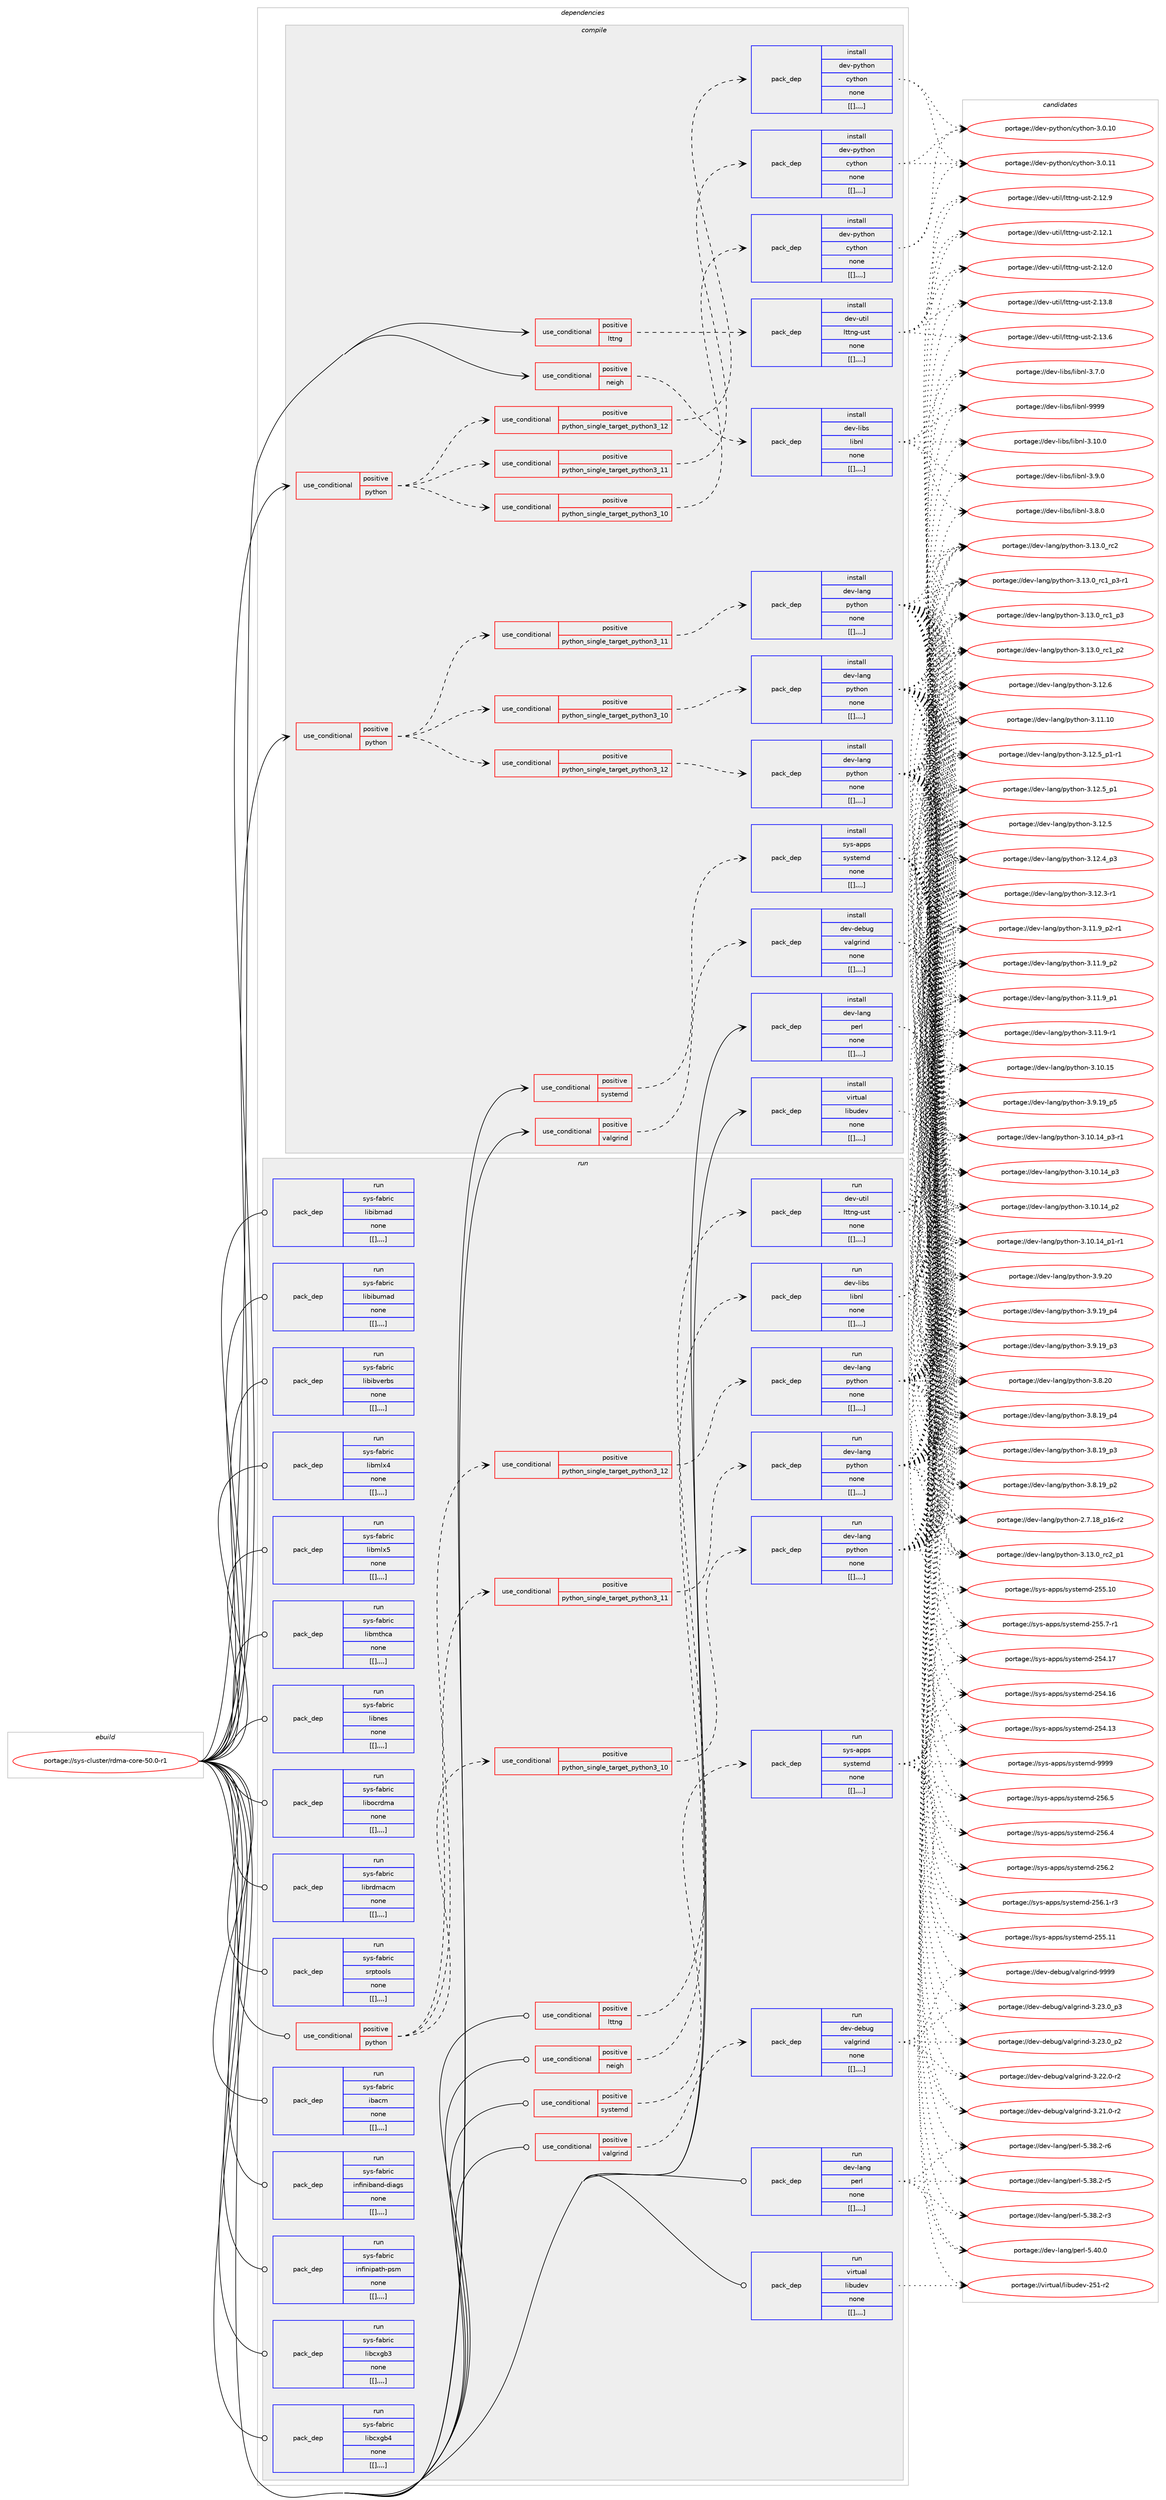 digraph prolog {

# *************
# Graph options
# *************

newrank=true;
concentrate=true;
compound=true;
graph [rankdir=LR,fontname=Helvetica,fontsize=10,ranksep=1.5];#, ranksep=2.5, nodesep=0.2];
edge  [arrowhead=vee];
node  [fontname=Helvetica,fontsize=10];

# **********
# The ebuild
# **********

subgraph cluster_leftcol {
color=gray;
label=<<i>ebuild</i>>;
id [label="portage://sys-cluster/rdma-core-50.0-r1", color=red, width=4, href="../sys-cluster/rdma-core-50.0-r1.svg"];
}

# ****************
# The dependencies
# ****************

subgraph cluster_midcol {
color=gray;
label=<<i>dependencies</i>>;
subgraph cluster_compile {
fillcolor="#eeeeee";
style=filled;
label=<<i>compile</i>>;
subgraph cond9002 {
dependency23852 [label=<<TABLE BORDER="0" CELLBORDER="1" CELLSPACING="0" CELLPADDING="4"><TR><TD ROWSPAN="3" CELLPADDING="10">use_conditional</TD></TR><TR><TD>positive</TD></TR><TR><TD>lttng</TD></TR></TABLE>>, shape=none, color=red];
subgraph pack14786 {
dependency23853 [label=<<TABLE BORDER="0" CELLBORDER="1" CELLSPACING="0" CELLPADDING="4" WIDTH="220"><TR><TD ROWSPAN="6" CELLPADDING="30">pack_dep</TD></TR><TR><TD WIDTH="110">install</TD></TR><TR><TD>dev-util</TD></TR><TR><TD>lttng-ust</TD></TR><TR><TD>none</TD></TR><TR><TD>[[],,,,]</TD></TR></TABLE>>, shape=none, color=blue];
}
dependency23852:e -> dependency23853:w [weight=20,style="dashed",arrowhead="vee"];
}
id:e -> dependency23852:w [weight=20,style="solid",arrowhead="vee"];
subgraph cond9003 {
dependency23854 [label=<<TABLE BORDER="0" CELLBORDER="1" CELLSPACING="0" CELLPADDING="4"><TR><TD ROWSPAN="3" CELLPADDING="10">use_conditional</TD></TR><TR><TD>positive</TD></TR><TR><TD>neigh</TD></TR></TABLE>>, shape=none, color=red];
subgraph pack14787 {
dependency23855 [label=<<TABLE BORDER="0" CELLBORDER="1" CELLSPACING="0" CELLPADDING="4" WIDTH="220"><TR><TD ROWSPAN="6" CELLPADDING="30">pack_dep</TD></TR><TR><TD WIDTH="110">install</TD></TR><TR><TD>dev-libs</TD></TR><TR><TD>libnl</TD></TR><TR><TD>none</TD></TR><TR><TD>[[],,,,]</TD></TR></TABLE>>, shape=none, color=blue];
}
dependency23854:e -> dependency23855:w [weight=20,style="dashed",arrowhead="vee"];
}
id:e -> dependency23854:w [weight=20,style="solid",arrowhead="vee"];
subgraph cond9004 {
dependency23856 [label=<<TABLE BORDER="0" CELLBORDER="1" CELLSPACING="0" CELLPADDING="4"><TR><TD ROWSPAN="3" CELLPADDING="10">use_conditional</TD></TR><TR><TD>positive</TD></TR><TR><TD>python</TD></TR></TABLE>>, shape=none, color=red];
subgraph cond9005 {
dependency23857 [label=<<TABLE BORDER="0" CELLBORDER="1" CELLSPACING="0" CELLPADDING="4"><TR><TD ROWSPAN="3" CELLPADDING="10">use_conditional</TD></TR><TR><TD>positive</TD></TR><TR><TD>python_single_target_python3_10</TD></TR></TABLE>>, shape=none, color=red];
subgraph pack14788 {
dependency23858 [label=<<TABLE BORDER="0" CELLBORDER="1" CELLSPACING="0" CELLPADDING="4" WIDTH="220"><TR><TD ROWSPAN="6" CELLPADDING="30">pack_dep</TD></TR><TR><TD WIDTH="110">install</TD></TR><TR><TD>dev-lang</TD></TR><TR><TD>python</TD></TR><TR><TD>none</TD></TR><TR><TD>[[],,,,]</TD></TR></TABLE>>, shape=none, color=blue];
}
dependency23857:e -> dependency23858:w [weight=20,style="dashed",arrowhead="vee"];
}
dependency23856:e -> dependency23857:w [weight=20,style="dashed",arrowhead="vee"];
subgraph cond9006 {
dependency23859 [label=<<TABLE BORDER="0" CELLBORDER="1" CELLSPACING="0" CELLPADDING="4"><TR><TD ROWSPAN="3" CELLPADDING="10">use_conditional</TD></TR><TR><TD>positive</TD></TR><TR><TD>python_single_target_python3_11</TD></TR></TABLE>>, shape=none, color=red];
subgraph pack14789 {
dependency23860 [label=<<TABLE BORDER="0" CELLBORDER="1" CELLSPACING="0" CELLPADDING="4" WIDTH="220"><TR><TD ROWSPAN="6" CELLPADDING="30">pack_dep</TD></TR><TR><TD WIDTH="110">install</TD></TR><TR><TD>dev-lang</TD></TR><TR><TD>python</TD></TR><TR><TD>none</TD></TR><TR><TD>[[],,,,]</TD></TR></TABLE>>, shape=none, color=blue];
}
dependency23859:e -> dependency23860:w [weight=20,style="dashed",arrowhead="vee"];
}
dependency23856:e -> dependency23859:w [weight=20,style="dashed",arrowhead="vee"];
subgraph cond9007 {
dependency23861 [label=<<TABLE BORDER="0" CELLBORDER="1" CELLSPACING="0" CELLPADDING="4"><TR><TD ROWSPAN="3" CELLPADDING="10">use_conditional</TD></TR><TR><TD>positive</TD></TR><TR><TD>python_single_target_python3_12</TD></TR></TABLE>>, shape=none, color=red];
subgraph pack14790 {
dependency23862 [label=<<TABLE BORDER="0" CELLBORDER="1" CELLSPACING="0" CELLPADDING="4" WIDTH="220"><TR><TD ROWSPAN="6" CELLPADDING="30">pack_dep</TD></TR><TR><TD WIDTH="110">install</TD></TR><TR><TD>dev-lang</TD></TR><TR><TD>python</TD></TR><TR><TD>none</TD></TR><TR><TD>[[],,,,]</TD></TR></TABLE>>, shape=none, color=blue];
}
dependency23861:e -> dependency23862:w [weight=20,style="dashed",arrowhead="vee"];
}
dependency23856:e -> dependency23861:w [weight=20,style="dashed",arrowhead="vee"];
}
id:e -> dependency23856:w [weight=20,style="solid",arrowhead="vee"];
subgraph cond9008 {
dependency23863 [label=<<TABLE BORDER="0" CELLBORDER="1" CELLSPACING="0" CELLPADDING="4"><TR><TD ROWSPAN="3" CELLPADDING="10">use_conditional</TD></TR><TR><TD>positive</TD></TR><TR><TD>python</TD></TR></TABLE>>, shape=none, color=red];
subgraph cond9009 {
dependency23864 [label=<<TABLE BORDER="0" CELLBORDER="1" CELLSPACING="0" CELLPADDING="4"><TR><TD ROWSPAN="3" CELLPADDING="10">use_conditional</TD></TR><TR><TD>positive</TD></TR><TR><TD>python_single_target_python3_10</TD></TR></TABLE>>, shape=none, color=red];
subgraph pack14791 {
dependency23865 [label=<<TABLE BORDER="0" CELLBORDER="1" CELLSPACING="0" CELLPADDING="4" WIDTH="220"><TR><TD ROWSPAN="6" CELLPADDING="30">pack_dep</TD></TR><TR><TD WIDTH="110">install</TD></TR><TR><TD>dev-python</TD></TR><TR><TD>cython</TD></TR><TR><TD>none</TD></TR><TR><TD>[[],,,,]</TD></TR></TABLE>>, shape=none, color=blue];
}
dependency23864:e -> dependency23865:w [weight=20,style="dashed",arrowhead="vee"];
}
dependency23863:e -> dependency23864:w [weight=20,style="dashed",arrowhead="vee"];
subgraph cond9010 {
dependency23866 [label=<<TABLE BORDER="0" CELLBORDER="1" CELLSPACING="0" CELLPADDING="4"><TR><TD ROWSPAN="3" CELLPADDING="10">use_conditional</TD></TR><TR><TD>positive</TD></TR><TR><TD>python_single_target_python3_11</TD></TR></TABLE>>, shape=none, color=red];
subgraph pack14792 {
dependency23867 [label=<<TABLE BORDER="0" CELLBORDER="1" CELLSPACING="0" CELLPADDING="4" WIDTH="220"><TR><TD ROWSPAN="6" CELLPADDING="30">pack_dep</TD></TR><TR><TD WIDTH="110">install</TD></TR><TR><TD>dev-python</TD></TR><TR><TD>cython</TD></TR><TR><TD>none</TD></TR><TR><TD>[[],,,,]</TD></TR></TABLE>>, shape=none, color=blue];
}
dependency23866:e -> dependency23867:w [weight=20,style="dashed",arrowhead="vee"];
}
dependency23863:e -> dependency23866:w [weight=20,style="dashed",arrowhead="vee"];
subgraph cond9011 {
dependency23868 [label=<<TABLE BORDER="0" CELLBORDER="1" CELLSPACING="0" CELLPADDING="4"><TR><TD ROWSPAN="3" CELLPADDING="10">use_conditional</TD></TR><TR><TD>positive</TD></TR><TR><TD>python_single_target_python3_12</TD></TR></TABLE>>, shape=none, color=red];
subgraph pack14793 {
dependency23869 [label=<<TABLE BORDER="0" CELLBORDER="1" CELLSPACING="0" CELLPADDING="4" WIDTH="220"><TR><TD ROWSPAN="6" CELLPADDING="30">pack_dep</TD></TR><TR><TD WIDTH="110">install</TD></TR><TR><TD>dev-python</TD></TR><TR><TD>cython</TD></TR><TR><TD>none</TD></TR><TR><TD>[[],,,,]</TD></TR></TABLE>>, shape=none, color=blue];
}
dependency23868:e -> dependency23869:w [weight=20,style="dashed",arrowhead="vee"];
}
dependency23863:e -> dependency23868:w [weight=20,style="dashed",arrowhead="vee"];
}
id:e -> dependency23863:w [weight=20,style="solid",arrowhead="vee"];
subgraph cond9012 {
dependency23870 [label=<<TABLE BORDER="0" CELLBORDER="1" CELLSPACING="0" CELLPADDING="4"><TR><TD ROWSPAN="3" CELLPADDING="10">use_conditional</TD></TR><TR><TD>positive</TD></TR><TR><TD>systemd</TD></TR></TABLE>>, shape=none, color=red];
subgraph pack14794 {
dependency23871 [label=<<TABLE BORDER="0" CELLBORDER="1" CELLSPACING="0" CELLPADDING="4" WIDTH="220"><TR><TD ROWSPAN="6" CELLPADDING="30">pack_dep</TD></TR><TR><TD WIDTH="110">install</TD></TR><TR><TD>sys-apps</TD></TR><TR><TD>systemd</TD></TR><TR><TD>none</TD></TR><TR><TD>[[],,,,]</TD></TR></TABLE>>, shape=none, color=blue];
}
dependency23870:e -> dependency23871:w [weight=20,style="dashed",arrowhead="vee"];
}
id:e -> dependency23870:w [weight=20,style="solid",arrowhead="vee"];
subgraph cond9013 {
dependency23872 [label=<<TABLE BORDER="0" CELLBORDER="1" CELLSPACING="0" CELLPADDING="4"><TR><TD ROWSPAN="3" CELLPADDING="10">use_conditional</TD></TR><TR><TD>positive</TD></TR><TR><TD>valgrind</TD></TR></TABLE>>, shape=none, color=red];
subgraph pack14795 {
dependency23873 [label=<<TABLE BORDER="0" CELLBORDER="1" CELLSPACING="0" CELLPADDING="4" WIDTH="220"><TR><TD ROWSPAN="6" CELLPADDING="30">pack_dep</TD></TR><TR><TD WIDTH="110">install</TD></TR><TR><TD>dev-debug</TD></TR><TR><TD>valgrind</TD></TR><TR><TD>none</TD></TR><TR><TD>[[],,,,]</TD></TR></TABLE>>, shape=none, color=blue];
}
dependency23872:e -> dependency23873:w [weight=20,style="dashed",arrowhead="vee"];
}
id:e -> dependency23872:w [weight=20,style="solid",arrowhead="vee"];
subgraph pack14796 {
dependency23874 [label=<<TABLE BORDER="0" CELLBORDER="1" CELLSPACING="0" CELLPADDING="4" WIDTH="220"><TR><TD ROWSPAN="6" CELLPADDING="30">pack_dep</TD></TR><TR><TD WIDTH="110">install</TD></TR><TR><TD>dev-lang</TD></TR><TR><TD>perl</TD></TR><TR><TD>none</TD></TR><TR><TD>[[],,,,]</TD></TR></TABLE>>, shape=none, color=blue];
}
id:e -> dependency23874:w [weight=20,style="solid",arrowhead="vee"];
subgraph pack14797 {
dependency23875 [label=<<TABLE BORDER="0" CELLBORDER="1" CELLSPACING="0" CELLPADDING="4" WIDTH="220"><TR><TD ROWSPAN="6" CELLPADDING="30">pack_dep</TD></TR><TR><TD WIDTH="110">install</TD></TR><TR><TD>virtual</TD></TR><TR><TD>libudev</TD></TR><TR><TD>none</TD></TR><TR><TD>[[],,,,]</TD></TR></TABLE>>, shape=none, color=blue];
}
id:e -> dependency23875:w [weight=20,style="solid",arrowhead="vee"];
}
subgraph cluster_compileandrun {
fillcolor="#eeeeee";
style=filled;
label=<<i>compile and run</i>>;
}
subgraph cluster_run {
fillcolor="#eeeeee";
style=filled;
label=<<i>run</i>>;
subgraph cond9014 {
dependency23876 [label=<<TABLE BORDER="0" CELLBORDER="1" CELLSPACING="0" CELLPADDING="4"><TR><TD ROWSPAN="3" CELLPADDING="10">use_conditional</TD></TR><TR><TD>positive</TD></TR><TR><TD>lttng</TD></TR></TABLE>>, shape=none, color=red];
subgraph pack14798 {
dependency23877 [label=<<TABLE BORDER="0" CELLBORDER="1" CELLSPACING="0" CELLPADDING="4" WIDTH="220"><TR><TD ROWSPAN="6" CELLPADDING="30">pack_dep</TD></TR><TR><TD WIDTH="110">run</TD></TR><TR><TD>dev-util</TD></TR><TR><TD>lttng-ust</TD></TR><TR><TD>none</TD></TR><TR><TD>[[],,,,]</TD></TR></TABLE>>, shape=none, color=blue];
}
dependency23876:e -> dependency23877:w [weight=20,style="dashed",arrowhead="vee"];
}
id:e -> dependency23876:w [weight=20,style="solid",arrowhead="odot"];
subgraph cond9015 {
dependency23878 [label=<<TABLE BORDER="0" CELLBORDER="1" CELLSPACING="0" CELLPADDING="4"><TR><TD ROWSPAN="3" CELLPADDING="10">use_conditional</TD></TR><TR><TD>positive</TD></TR><TR><TD>neigh</TD></TR></TABLE>>, shape=none, color=red];
subgraph pack14799 {
dependency23879 [label=<<TABLE BORDER="0" CELLBORDER="1" CELLSPACING="0" CELLPADDING="4" WIDTH="220"><TR><TD ROWSPAN="6" CELLPADDING="30">pack_dep</TD></TR><TR><TD WIDTH="110">run</TD></TR><TR><TD>dev-libs</TD></TR><TR><TD>libnl</TD></TR><TR><TD>none</TD></TR><TR><TD>[[],,,,]</TD></TR></TABLE>>, shape=none, color=blue];
}
dependency23878:e -> dependency23879:w [weight=20,style="dashed",arrowhead="vee"];
}
id:e -> dependency23878:w [weight=20,style="solid",arrowhead="odot"];
subgraph cond9016 {
dependency23880 [label=<<TABLE BORDER="0" CELLBORDER="1" CELLSPACING="0" CELLPADDING="4"><TR><TD ROWSPAN="3" CELLPADDING="10">use_conditional</TD></TR><TR><TD>positive</TD></TR><TR><TD>python</TD></TR></TABLE>>, shape=none, color=red];
subgraph cond9017 {
dependency23881 [label=<<TABLE BORDER="0" CELLBORDER="1" CELLSPACING="0" CELLPADDING="4"><TR><TD ROWSPAN="3" CELLPADDING="10">use_conditional</TD></TR><TR><TD>positive</TD></TR><TR><TD>python_single_target_python3_10</TD></TR></TABLE>>, shape=none, color=red];
subgraph pack14800 {
dependency23882 [label=<<TABLE BORDER="0" CELLBORDER="1" CELLSPACING="0" CELLPADDING="4" WIDTH="220"><TR><TD ROWSPAN="6" CELLPADDING="30">pack_dep</TD></TR><TR><TD WIDTH="110">run</TD></TR><TR><TD>dev-lang</TD></TR><TR><TD>python</TD></TR><TR><TD>none</TD></TR><TR><TD>[[],,,,]</TD></TR></TABLE>>, shape=none, color=blue];
}
dependency23881:e -> dependency23882:w [weight=20,style="dashed",arrowhead="vee"];
}
dependency23880:e -> dependency23881:w [weight=20,style="dashed",arrowhead="vee"];
subgraph cond9018 {
dependency23883 [label=<<TABLE BORDER="0" CELLBORDER="1" CELLSPACING="0" CELLPADDING="4"><TR><TD ROWSPAN="3" CELLPADDING="10">use_conditional</TD></TR><TR><TD>positive</TD></TR><TR><TD>python_single_target_python3_11</TD></TR></TABLE>>, shape=none, color=red];
subgraph pack14801 {
dependency23884 [label=<<TABLE BORDER="0" CELLBORDER="1" CELLSPACING="0" CELLPADDING="4" WIDTH="220"><TR><TD ROWSPAN="6" CELLPADDING="30">pack_dep</TD></TR><TR><TD WIDTH="110">run</TD></TR><TR><TD>dev-lang</TD></TR><TR><TD>python</TD></TR><TR><TD>none</TD></TR><TR><TD>[[],,,,]</TD></TR></TABLE>>, shape=none, color=blue];
}
dependency23883:e -> dependency23884:w [weight=20,style="dashed",arrowhead="vee"];
}
dependency23880:e -> dependency23883:w [weight=20,style="dashed",arrowhead="vee"];
subgraph cond9019 {
dependency23885 [label=<<TABLE BORDER="0" CELLBORDER="1" CELLSPACING="0" CELLPADDING="4"><TR><TD ROWSPAN="3" CELLPADDING="10">use_conditional</TD></TR><TR><TD>positive</TD></TR><TR><TD>python_single_target_python3_12</TD></TR></TABLE>>, shape=none, color=red];
subgraph pack14802 {
dependency23886 [label=<<TABLE BORDER="0" CELLBORDER="1" CELLSPACING="0" CELLPADDING="4" WIDTH="220"><TR><TD ROWSPAN="6" CELLPADDING="30">pack_dep</TD></TR><TR><TD WIDTH="110">run</TD></TR><TR><TD>dev-lang</TD></TR><TR><TD>python</TD></TR><TR><TD>none</TD></TR><TR><TD>[[],,,,]</TD></TR></TABLE>>, shape=none, color=blue];
}
dependency23885:e -> dependency23886:w [weight=20,style="dashed",arrowhead="vee"];
}
dependency23880:e -> dependency23885:w [weight=20,style="dashed",arrowhead="vee"];
}
id:e -> dependency23880:w [weight=20,style="solid",arrowhead="odot"];
subgraph cond9020 {
dependency23887 [label=<<TABLE BORDER="0" CELLBORDER="1" CELLSPACING="0" CELLPADDING="4"><TR><TD ROWSPAN="3" CELLPADDING="10">use_conditional</TD></TR><TR><TD>positive</TD></TR><TR><TD>systemd</TD></TR></TABLE>>, shape=none, color=red];
subgraph pack14803 {
dependency23888 [label=<<TABLE BORDER="0" CELLBORDER="1" CELLSPACING="0" CELLPADDING="4" WIDTH="220"><TR><TD ROWSPAN="6" CELLPADDING="30">pack_dep</TD></TR><TR><TD WIDTH="110">run</TD></TR><TR><TD>sys-apps</TD></TR><TR><TD>systemd</TD></TR><TR><TD>none</TD></TR><TR><TD>[[],,,,]</TD></TR></TABLE>>, shape=none, color=blue];
}
dependency23887:e -> dependency23888:w [weight=20,style="dashed",arrowhead="vee"];
}
id:e -> dependency23887:w [weight=20,style="solid",arrowhead="odot"];
subgraph cond9021 {
dependency23889 [label=<<TABLE BORDER="0" CELLBORDER="1" CELLSPACING="0" CELLPADDING="4"><TR><TD ROWSPAN="3" CELLPADDING="10">use_conditional</TD></TR><TR><TD>positive</TD></TR><TR><TD>valgrind</TD></TR></TABLE>>, shape=none, color=red];
subgraph pack14804 {
dependency23890 [label=<<TABLE BORDER="0" CELLBORDER="1" CELLSPACING="0" CELLPADDING="4" WIDTH="220"><TR><TD ROWSPAN="6" CELLPADDING="30">pack_dep</TD></TR><TR><TD WIDTH="110">run</TD></TR><TR><TD>dev-debug</TD></TR><TR><TD>valgrind</TD></TR><TR><TD>none</TD></TR><TR><TD>[[],,,,]</TD></TR></TABLE>>, shape=none, color=blue];
}
dependency23889:e -> dependency23890:w [weight=20,style="dashed",arrowhead="vee"];
}
id:e -> dependency23889:w [weight=20,style="solid",arrowhead="odot"];
subgraph pack14805 {
dependency23891 [label=<<TABLE BORDER="0" CELLBORDER="1" CELLSPACING="0" CELLPADDING="4" WIDTH="220"><TR><TD ROWSPAN="6" CELLPADDING="30">pack_dep</TD></TR><TR><TD WIDTH="110">run</TD></TR><TR><TD>dev-lang</TD></TR><TR><TD>perl</TD></TR><TR><TD>none</TD></TR><TR><TD>[[],,,,]</TD></TR></TABLE>>, shape=none, color=blue];
}
id:e -> dependency23891:w [weight=20,style="solid",arrowhead="odot"];
subgraph pack14806 {
dependency23892 [label=<<TABLE BORDER="0" CELLBORDER="1" CELLSPACING="0" CELLPADDING="4" WIDTH="220"><TR><TD ROWSPAN="6" CELLPADDING="30">pack_dep</TD></TR><TR><TD WIDTH="110">run</TD></TR><TR><TD>virtual</TD></TR><TR><TD>libudev</TD></TR><TR><TD>none</TD></TR><TR><TD>[[],,,,]</TD></TR></TABLE>>, shape=none, color=blue];
}
id:e -> dependency23892:w [weight=20,style="solid",arrowhead="odot"];
subgraph pack14807 {
dependency23893 [label=<<TABLE BORDER="0" CELLBORDER="1" CELLSPACING="0" CELLPADDING="4" WIDTH="220"><TR><TD ROWSPAN="6" CELLPADDING="30">pack_dep</TD></TR><TR><TD WIDTH="110">run</TD></TR><TR><TD>sys-fabric</TD></TR><TR><TD>ibacm</TD></TR><TR><TD>none</TD></TR><TR><TD>[[],,,,]</TD></TR></TABLE>>, shape=none, color=blue];
}
id:e -> dependency23893:w [weight=20,style="solid",arrowhead="odot"];
subgraph pack14808 {
dependency23894 [label=<<TABLE BORDER="0" CELLBORDER="1" CELLSPACING="0" CELLPADDING="4" WIDTH="220"><TR><TD ROWSPAN="6" CELLPADDING="30">pack_dep</TD></TR><TR><TD WIDTH="110">run</TD></TR><TR><TD>sys-fabric</TD></TR><TR><TD>infiniband-diags</TD></TR><TR><TD>none</TD></TR><TR><TD>[[],,,,]</TD></TR></TABLE>>, shape=none, color=blue];
}
id:e -> dependency23894:w [weight=20,style="solid",arrowhead="odot"];
subgraph pack14809 {
dependency23895 [label=<<TABLE BORDER="0" CELLBORDER="1" CELLSPACING="0" CELLPADDING="4" WIDTH="220"><TR><TD ROWSPAN="6" CELLPADDING="30">pack_dep</TD></TR><TR><TD WIDTH="110">run</TD></TR><TR><TD>sys-fabric</TD></TR><TR><TD>infinipath-psm</TD></TR><TR><TD>none</TD></TR><TR><TD>[[],,,,]</TD></TR></TABLE>>, shape=none, color=blue];
}
id:e -> dependency23895:w [weight=20,style="solid",arrowhead="odot"];
subgraph pack14810 {
dependency23896 [label=<<TABLE BORDER="0" CELLBORDER="1" CELLSPACING="0" CELLPADDING="4" WIDTH="220"><TR><TD ROWSPAN="6" CELLPADDING="30">pack_dep</TD></TR><TR><TD WIDTH="110">run</TD></TR><TR><TD>sys-fabric</TD></TR><TR><TD>libcxgb3</TD></TR><TR><TD>none</TD></TR><TR><TD>[[],,,,]</TD></TR></TABLE>>, shape=none, color=blue];
}
id:e -> dependency23896:w [weight=20,style="solid",arrowhead="odot"];
subgraph pack14811 {
dependency23897 [label=<<TABLE BORDER="0" CELLBORDER="1" CELLSPACING="0" CELLPADDING="4" WIDTH="220"><TR><TD ROWSPAN="6" CELLPADDING="30">pack_dep</TD></TR><TR><TD WIDTH="110">run</TD></TR><TR><TD>sys-fabric</TD></TR><TR><TD>libcxgb4</TD></TR><TR><TD>none</TD></TR><TR><TD>[[],,,,]</TD></TR></TABLE>>, shape=none, color=blue];
}
id:e -> dependency23897:w [weight=20,style="solid",arrowhead="odot"];
subgraph pack14812 {
dependency23898 [label=<<TABLE BORDER="0" CELLBORDER="1" CELLSPACING="0" CELLPADDING="4" WIDTH="220"><TR><TD ROWSPAN="6" CELLPADDING="30">pack_dep</TD></TR><TR><TD WIDTH="110">run</TD></TR><TR><TD>sys-fabric</TD></TR><TR><TD>libibmad</TD></TR><TR><TD>none</TD></TR><TR><TD>[[],,,,]</TD></TR></TABLE>>, shape=none, color=blue];
}
id:e -> dependency23898:w [weight=20,style="solid",arrowhead="odot"];
subgraph pack14813 {
dependency23899 [label=<<TABLE BORDER="0" CELLBORDER="1" CELLSPACING="0" CELLPADDING="4" WIDTH="220"><TR><TD ROWSPAN="6" CELLPADDING="30">pack_dep</TD></TR><TR><TD WIDTH="110">run</TD></TR><TR><TD>sys-fabric</TD></TR><TR><TD>libibumad</TD></TR><TR><TD>none</TD></TR><TR><TD>[[],,,,]</TD></TR></TABLE>>, shape=none, color=blue];
}
id:e -> dependency23899:w [weight=20,style="solid",arrowhead="odot"];
subgraph pack14814 {
dependency23900 [label=<<TABLE BORDER="0" CELLBORDER="1" CELLSPACING="0" CELLPADDING="4" WIDTH="220"><TR><TD ROWSPAN="6" CELLPADDING="30">pack_dep</TD></TR><TR><TD WIDTH="110">run</TD></TR><TR><TD>sys-fabric</TD></TR><TR><TD>libibverbs</TD></TR><TR><TD>none</TD></TR><TR><TD>[[],,,,]</TD></TR></TABLE>>, shape=none, color=blue];
}
id:e -> dependency23900:w [weight=20,style="solid",arrowhead="odot"];
subgraph pack14815 {
dependency23901 [label=<<TABLE BORDER="0" CELLBORDER="1" CELLSPACING="0" CELLPADDING="4" WIDTH="220"><TR><TD ROWSPAN="6" CELLPADDING="30">pack_dep</TD></TR><TR><TD WIDTH="110">run</TD></TR><TR><TD>sys-fabric</TD></TR><TR><TD>libmlx4</TD></TR><TR><TD>none</TD></TR><TR><TD>[[],,,,]</TD></TR></TABLE>>, shape=none, color=blue];
}
id:e -> dependency23901:w [weight=20,style="solid",arrowhead="odot"];
subgraph pack14816 {
dependency23902 [label=<<TABLE BORDER="0" CELLBORDER="1" CELLSPACING="0" CELLPADDING="4" WIDTH="220"><TR><TD ROWSPAN="6" CELLPADDING="30">pack_dep</TD></TR><TR><TD WIDTH="110">run</TD></TR><TR><TD>sys-fabric</TD></TR><TR><TD>libmlx5</TD></TR><TR><TD>none</TD></TR><TR><TD>[[],,,,]</TD></TR></TABLE>>, shape=none, color=blue];
}
id:e -> dependency23902:w [weight=20,style="solid",arrowhead="odot"];
subgraph pack14817 {
dependency23903 [label=<<TABLE BORDER="0" CELLBORDER="1" CELLSPACING="0" CELLPADDING="4" WIDTH="220"><TR><TD ROWSPAN="6" CELLPADDING="30">pack_dep</TD></TR><TR><TD WIDTH="110">run</TD></TR><TR><TD>sys-fabric</TD></TR><TR><TD>libmthca</TD></TR><TR><TD>none</TD></TR><TR><TD>[[],,,,]</TD></TR></TABLE>>, shape=none, color=blue];
}
id:e -> dependency23903:w [weight=20,style="solid",arrowhead="odot"];
subgraph pack14818 {
dependency23904 [label=<<TABLE BORDER="0" CELLBORDER="1" CELLSPACING="0" CELLPADDING="4" WIDTH="220"><TR><TD ROWSPAN="6" CELLPADDING="30">pack_dep</TD></TR><TR><TD WIDTH="110">run</TD></TR><TR><TD>sys-fabric</TD></TR><TR><TD>libnes</TD></TR><TR><TD>none</TD></TR><TR><TD>[[],,,,]</TD></TR></TABLE>>, shape=none, color=blue];
}
id:e -> dependency23904:w [weight=20,style="solid",arrowhead="odot"];
subgraph pack14819 {
dependency23905 [label=<<TABLE BORDER="0" CELLBORDER="1" CELLSPACING="0" CELLPADDING="4" WIDTH="220"><TR><TD ROWSPAN="6" CELLPADDING="30">pack_dep</TD></TR><TR><TD WIDTH="110">run</TD></TR><TR><TD>sys-fabric</TD></TR><TR><TD>libocrdma</TD></TR><TR><TD>none</TD></TR><TR><TD>[[],,,,]</TD></TR></TABLE>>, shape=none, color=blue];
}
id:e -> dependency23905:w [weight=20,style="solid",arrowhead="odot"];
subgraph pack14820 {
dependency23906 [label=<<TABLE BORDER="0" CELLBORDER="1" CELLSPACING="0" CELLPADDING="4" WIDTH="220"><TR><TD ROWSPAN="6" CELLPADDING="30">pack_dep</TD></TR><TR><TD WIDTH="110">run</TD></TR><TR><TD>sys-fabric</TD></TR><TR><TD>librdmacm</TD></TR><TR><TD>none</TD></TR><TR><TD>[[],,,,]</TD></TR></TABLE>>, shape=none, color=blue];
}
id:e -> dependency23906:w [weight=20,style="solid",arrowhead="odot"];
subgraph pack14821 {
dependency23907 [label=<<TABLE BORDER="0" CELLBORDER="1" CELLSPACING="0" CELLPADDING="4" WIDTH="220"><TR><TD ROWSPAN="6" CELLPADDING="30">pack_dep</TD></TR><TR><TD WIDTH="110">run</TD></TR><TR><TD>sys-fabric</TD></TR><TR><TD>srptools</TD></TR><TR><TD>none</TD></TR><TR><TD>[[],,,,]</TD></TR></TABLE>>, shape=none, color=blue];
}
id:e -> dependency23907:w [weight=20,style="solid",arrowhead="odot"];
}
}

# **************
# The candidates
# **************

subgraph cluster_choices {
rank=same;
color=gray;
label=<<i>candidates</i>>;

subgraph choice14786 {
color=black;
nodesep=1;
choice10010111845117116105108471081161161101034511711511645504649514656 [label="portage://dev-util/lttng-ust-2.13.8", color=red, width=4,href="../dev-util/lttng-ust-2.13.8.svg"];
choice10010111845117116105108471081161161101034511711511645504649514654 [label="portage://dev-util/lttng-ust-2.13.6", color=red, width=4,href="../dev-util/lttng-ust-2.13.6.svg"];
choice10010111845117116105108471081161161101034511711511645504649504657 [label="portage://dev-util/lttng-ust-2.12.9", color=red, width=4,href="../dev-util/lttng-ust-2.12.9.svg"];
choice10010111845117116105108471081161161101034511711511645504649504649 [label="portage://dev-util/lttng-ust-2.12.1", color=red, width=4,href="../dev-util/lttng-ust-2.12.1.svg"];
choice10010111845117116105108471081161161101034511711511645504649504648 [label="portage://dev-util/lttng-ust-2.12.0", color=red, width=4,href="../dev-util/lttng-ust-2.12.0.svg"];
dependency23853:e -> choice10010111845117116105108471081161161101034511711511645504649514656:w [style=dotted,weight="100"];
dependency23853:e -> choice10010111845117116105108471081161161101034511711511645504649514654:w [style=dotted,weight="100"];
dependency23853:e -> choice10010111845117116105108471081161161101034511711511645504649504657:w [style=dotted,weight="100"];
dependency23853:e -> choice10010111845117116105108471081161161101034511711511645504649504649:w [style=dotted,weight="100"];
dependency23853:e -> choice10010111845117116105108471081161161101034511711511645504649504648:w [style=dotted,weight="100"];
}
subgraph choice14787 {
color=black;
nodesep=1;
choice100101118451081059811547108105981101084557575757 [label="portage://dev-libs/libnl-9999", color=red, width=4,href="../dev-libs/libnl-9999.svg"];
choice1001011184510810598115471081059811010845514649484648 [label="portage://dev-libs/libnl-3.10.0", color=red, width=4,href="../dev-libs/libnl-3.10.0.svg"];
choice10010111845108105981154710810598110108455146574648 [label="portage://dev-libs/libnl-3.9.0", color=red, width=4,href="../dev-libs/libnl-3.9.0.svg"];
choice10010111845108105981154710810598110108455146564648 [label="portage://dev-libs/libnl-3.8.0", color=red, width=4,href="../dev-libs/libnl-3.8.0.svg"];
choice10010111845108105981154710810598110108455146554648 [label="portage://dev-libs/libnl-3.7.0", color=red, width=4,href="../dev-libs/libnl-3.7.0.svg"];
dependency23855:e -> choice100101118451081059811547108105981101084557575757:w [style=dotted,weight="100"];
dependency23855:e -> choice1001011184510810598115471081059811010845514649484648:w [style=dotted,weight="100"];
dependency23855:e -> choice10010111845108105981154710810598110108455146574648:w [style=dotted,weight="100"];
dependency23855:e -> choice10010111845108105981154710810598110108455146564648:w [style=dotted,weight="100"];
dependency23855:e -> choice10010111845108105981154710810598110108455146554648:w [style=dotted,weight="100"];
}
subgraph choice14788 {
color=black;
nodesep=1;
choice100101118451089711010347112121116104111110455146495146489511499509511249 [label="portage://dev-lang/python-3.13.0_rc2_p1", color=red, width=4,href="../dev-lang/python-3.13.0_rc2_p1.svg"];
choice10010111845108971101034711212111610411111045514649514648951149950 [label="portage://dev-lang/python-3.13.0_rc2", color=red, width=4,href="../dev-lang/python-3.13.0_rc2.svg"];
choice1001011184510897110103471121211161041111104551464951464895114994995112514511449 [label="portage://dev-lang/python-3.13.0_rc1_p3-r1", color=red, width=4,href="../dev-lang/python-3.13.0_rc1_p3-r1.svg"];
choice100101118451089711010347112121116104111110455146495146489511499499511251 [label="portage://dev-lang/python-3.13.0_rc1_p3", color=red, width=4,href="../dev-lang/python-3.13.0_rc1_p3.svg"];
choice100101118451089711010347112121116104111110455146495146489511499499511250 [label="portage://dev-lang/python-3.13.0_rc1_p2", color=red, width=4,href="../dev-lang/python-3.13.0_rc1_p2.svg"];
choice10010111845108971101034711212111610411111045514649504654 [label="portage://dev-lang/python-3.12.6", color=red, width=4,href="../dev-lang/python-3.12.6.svg"];
choice1001011184510897110103471121211161041111104551464950465395112494511449 [label="portage://dev-lang/python-3.12.5_p1-r1", color=red, width=4,href="../dev-lang/python-3.12.5_p1-r1.svg"];
choice100101118451089711010347112121116104111110455146495046539511249 [label="portage://dev-lang/python-3.12.5_p1", color=red, width=4,href="../dev-lang/python-3.12.5_p1.svg"];
choice10010111845108971101034711212111610411111045514649504653 [label="portage://dev-lang/python-3.12.5", color=red, width=4,href="../dev-lang/python-3.12.5.svg"];
choice100101118451089711010347112121116104111110455146495046529511251 [label="portage://dev-lang/python-3.12.4_p3", color=red, width=4,href="../dev-lang/python-3.12.4_p3.svg"];
choice100101118451089711010347112121116104111110455146495046514511449 [label="portage://dev-lang/python-3.12.3-r1", color=red, width=4,href="../dev-lang/python-3.12.3-r1.svg"];
choice1001011184510897110103471121211161041111104551464949464948 [label="portage://dev-lang/python-3.11.10", color=red, width=4,href="../dev-lang/python-3.11.10.svg"];
choice1001011184510897110103471121211161041111104551464949465795112504511449 [label="portage://dev-lang/python-3.11.9_p2-r1", color=red, width=4,href="../dev-lang/python-3.11.9_p2-r1.svg"];
choice100101118451089711010347112121116104111110455146494946579511250 [label="portage://dev-lang/python-3.11.9_p2", color=red, width=4,href="../dev-lang/python-3.11.9_p2.svg"];
choice100101118451089711010347112121116104111110455146494946579511249 [label="portage://dev-lang/python-3.11.9_p1", color=red, width=4,href="../dev-lang/python-3.11.9_p1.svg"];
choice100101118451089711010347112121116104111110455146494946574511449 [label="portage://dev-lang/python-3.11.9-r1", color=red, width=4,href="../dev-lang/python-3.11.9-r1.svg"];
choice1001011184510897110103471121211161041111104551464948464953 [label="portage://dev-lang/python-3.10.15", color=red, width=4,href="../dev-lang/python-3.10.15.svg"];
choice100101118451089711010347112121116104111110455146494846495295112514511449 [label="portage://dev-lang/python-3.10.14_p3-r1", color=red, width=4,href="../dev-lang/python-3.10.14_p3-r1.svg"];
choice10010111845108971101034711212111610411111045514649484649529511251 [label="portage://dev-lang/python-3.10.14_p3", color=red, width=4,href="../dev-lang/python-3.10.14_p3.svg"];
choice10010111845108971101034711212111610411111045514649484649529511250 [label="portage://dev-lang/python-3.10.14_p2", color=red, width=4,href="../dev-lang/python-3.10.14_p2.svg"];
choice100101118451089711010347112121116104111110455146494846495295112494511449 [label="portage://dev-lang/python-3.10.14_p1-r1", color=red, width=4,href="../dev-lang/python-3.10.14_p1-r1.svg"];
choice10010111845108971101034711212111610411111045514657465048 [label="portage://dev-lang/python-3.9.20", color=red, width=4,href="../dev-lang/python-3.9.20.svg"];
choice100101118451089711010347112121116104111110455146574649579511253 [label="portage://dev-lang/python-3.9.19_p5", color=red, width=4,href="../dev-lang/python-3.9.19_p5.svg"];
choice100101118451089711010347112121116104111110455146574649579511252 [label="portage://dev-lang/python-3.9.19_p4", color=red, width=4,href="../dev-lang/python-3.9.19_p4.svg"];
choice100101118451089711010347112121116104111110455146574649579511251 [label="portage://dev-lang/python-3.9.19_p3", color=red, width=4,href="../dev-lang/python-3.9.19_p3.svg"];
choice10010111845108971101034711212111610411111045514656465048 [label="portage://dev-lang/python-3.8.20", color=red, width=4,href="../dev-lang/python-3.8.20.svg"];
choice100101118451089711010347112121116104111110455146564649579511252 [label="portage://dev-lang/python-3.8.19_p4", color=red, width=4,href="../dev-lang/python-3.8.19_p4.svg"];
choice100101118451089711010347112121116104111110455146564649579511251 [label="portage://dev-lang/python-3.8.19_p3", color=red, width=4,href="../dev-lang/python-3.8.19_p3.svg"];
choice100101118451089711010347112121116104111110455146564649579511250 [label="portage://dev-lang/python-3.8.19_p2", color=red, width=4,href="../dev-lang/python-3.8.19_p2.svg"];
choice100101118451089711010347112121116104111110455046554649569511249544511450 [label="portage://dev-lang/python-2.7.18_p16-r2", color=red, width=4,href="../dev-lang/python-2.7.18_p16-r2.svg"];
dependency23858:e -> choice100101118451089711010347112121116104111110455146495146489511499509511249:w [style=dotted,weight="100"];
dependency23858:e -> choice10010111845108971101034711212111610411111045514649514648951149950:w [style=dotted,weight="100"];
dependency23858:e -> choice1001011184510897110103471121211161041111104551464951464895114994995112514511449:w [style=dotted,weight="100"];
dependency23858:e -> choice100101118451089711010347112121116104111110455146495146489511499499511251:w [style=dotted,weight="100"];
dependency23858:e -> choice100101118451089711010347112121116104111110455146495146489511499499511250:w [style=dotted,weight="100"];
dependency23858:e -> choice10010111845108971101034711212111610411111045514649504654:w [style=dotted,weight="100"];
dependency23858:e -> choice1001011184510897110103471121211161041111104551464950465395112494511449:w [style=dotted,weight="100"];
dependency23858:e -> choice100101118451089711010347112121116104111110455146495046539511249:w [style=dotted,weight="100"];
dependency23858:e -> choice10010111845108971101034711212111610411111045514649504653:w [style=dotted,weight="100"];
dependency23858:e -> choice100101118451089711010347112121116104111110455146495046529511251:w [style=dotted,weight="100"];
dependency23858:e -> choice100101118451089711010347112121116104111110455146495046514511449:w [style=dotted,weight="100"];
dependency23858:e -> choice1001011184510897110103471121211161041111104551464949464948:w [style=dotted,weight="100"];
dependency23858:e -> choice1001011184510897110103471121211161041111104551464949465795112504511449:w [style=dotted,weight="100"];
dependency23858:e -> choice100101118451089711010347112121116104111110455146494946579511250:w [style=dotted,weight="100"];
dependency23858:e -> choice100101118451089711010347112121116104111110455146494946579511249:w [style=dotted,weight="100"];
dependency23858:e -> choice100101118451089711010347112121116104111110455146494946574511449:w [style=dotted,weight="100"];
dependency23858:e -> choice1001011184510897110103471121211161041111104551464948464953:w [style=dotted,weight="100"];
dependency23858:e -> choice100101118451089711010347112121116104111110455146494846495295112514511449:w [style=dotted,weight="100"];
dependency23858:e -> choice10010111845108971101034711212111610411111045514649484649529511251:w [style=dotted,weight="100"];
dependency23858:e -> choice10010111845108971101034711212111610411111045514649484649529511250:w [style=dotted,weight="100"];
dependency23858:e -> choice100101118451089711010347112121116104111110455146494846495295112494511449:w [style=dotted,weight="100"];
dependency23858:e -> choice10010111845108971101034711212111610411111045514657465048:w [style=dotted,weight="100"];
dependency23858:e -> choice100101118451089711010347112121116104111110455146574649579511253:w [style=dotted,weight="100"];
dependency23858:e -> choice100101118451089711010347112121116104111110455146574649579511252:w [style=dotted,weight="100"];
dependency23858:e -> choice100101118451089711010347112121116104111110455146574649579511251:w [style=dotted,weight="100"];
dependency23858:e -> choice10010111845108971101034711212111610411111045514656465048:w [style=dotted,weight="100"];
dependency23858:e -> choice100101118451089711010347112121116104111110455146564649579511252:w [style=dotted,weight="100"];
dependency23858:e -> choice100101118451089711010347112121116104111110455146564649579511251:w [style=dotted,weight="100"];
dependency23858:e -> choice100101118451089711010347112121116104111110455146564649579511250:w [style=dotted,weight="100"];
dependency23858:e -> choice100101118451089711010347112121116104111110455046554649569511249544511450:w [style=dotted,weight="100"];
}
subgraph choice14789 {
color=black;
nodesep=1;
choice100101118451089711010347112121116104111110455146495146489511499509511249 [label="portage://dev-lang/python-3.13.0_rc2_p1", color=red, width=4,href="../dev-lang/python-3.13.0_rc2_p1.svg"];
choice10010111845108971101034711212111610411111045514649514648951149950 [label="portage://dev-lang/python-3.13.0_rc2", color=red, width=4,href="../dev-lang/python-3.13.0_rc2.svg"];
choice1001011184510897110103471121211161041111104551464951464895114994995112514511449 [label="portage://dev-lang/python-3.13.0_rc1_p3-r1", color=red, width=4,href="../dev-lang/python-3.13.0_rc1_p3-r1.svg"];
choice100101118451089711010347112121116104111110455146495146489511499499511251 [label="portage://dev-lang/python-3.13.0_rc1_p3", color=red, width=4,href="../dev-lang/python-3.13.0_rc1_p3.svg"];
choice100101118451089711010347112121116104111110455146495146489511499499511250 [label="portage://dev-lang/python-3.13.0_rc1_p2", color=red, width=4,href="../dev-lang/python-3.13.0_rc1_p2.svg"];
choice10010111845108971101034711212111610411111045514649504654 [label="portage://dev-lang/python-3.12.6", color=red, width=4,href="../dev-lang/python-3.12.6.svg"];
choice1001011184510897110103471121211161041111104551464950465395112494511449 [label="portage://dev-lang/python-3.12.5_p1-r1", color=red, width=4,href="../dev-lang/python-3.12.5_p1-r1.svg"];
choice100101118451089711010347112121116104111110455146495046539511249 [label="portage://dev-lang/python-3.12.5_p1", color=red, width=4,href="../dev-lang/python-3.12.5_p1.svg"];
choice10010111845108971101034711212111610411111045514649504653 [label="portage://dev-lang/python-3.12.5", color=red, width=4,href="../dev-lang/python-3.12.5.svg"];
choice100101118451089711010347112121116104111110455146495046529511251 [label="portage://dev-lang/python-3.12.4_p3", color=red, width=4,href="../dev-lang/python-3.12.4_p3.svg"];
choice100101118451089711010347112121116104111110455146495046514511449 [label="portage://dev-lang/python-3.12.3-r1", color=red, width=4,href="../dev-lang/python-3.12.3-r1.svg"];
choice1001011184510897110103471121211161041111104551464949464948 [label="portage://dev-lang/python-3.11.10", color=red, width=4,href="../dev-lang/python-3.11.10.svg"];
choice1001011184510897110103471121211161041111104551464949465795112504511449 [label="portage://dev-lang/python-3.11.9_p2-r1", color=red, width=4,href="../dev-lang/python-3.11.9_p2-r1.svg"];
choice100101118451089711010347112121116104111110455146494946579511250 [label="portage://dev-lang/python-3.11.9_p2", color=red, width=4,href="../dev-lang/python-3.11.9_p2.svg"];
choice100101118451089711010347112121116104111110455146494946579511249 [label="portage://dev-lang/python-3.11.9_p1", color=red, width=4,href="../dev-lang/python-3.11.9_p1.svg"];
choice100101118451089711010347112121116104111110455146494946574511449 [label="portage://dev-lang/python-3.11.9-r1", color=red, width=4,href="../dev-lang/python-3.11.9-r1.svg"];
choice1001011184510897110103471121211161041111104551464948464953 [label="portage://dev-lang/python-3.10.15", color=red, width=4,href="../dev-lang/python-3.10.15.svg"];
choice100101118451089711010347112121116104111110455146494846495295112514511449 [label="portage://dev-lang/python-3.10.14_p3-r1", color=red, width=4,href="../dev-lang/python-3.10.14_p3-r1.svg"];
choice10010111845108971101034711212111610411111045514649484649529511251 [label="portage://dev-lang/python-3.10.14_p3", color=red, width=4,href="../dev-lang/python-3.10.14_p3.svg"];
choice10010111845108971101034711212111610411111045514649484649529511250 [label="portage://dev-lang/python-3.10.14_p2", color=red, width=4,href="../dev-lang/python-3.10.14_p2.svg"];
choice100101118451089711010347112121116104111110455146494846495295112494511449 [label="portage://dev-lang/python-3.10.14_p1-r1", color=red, width=4,href="../dev-lang/python-3.10.14_p1-r1.svg"];
choice10010111845108971101034711212111610411111045514657465048 [label="portage://dev-lang/python-3.9.20", color=red, width=4,href="../dev-lang/python-3.9.20.svg"];
choice100101118451089711010347112121116104111110455146574649579511253 [label="portage://dev-lang/python-3.9.19_p5", color=red, width=4,href="../dev-lang/python-3.9.19_p5.svg"];
choice100101118451089711010347112121116104111110455146574649579511252 [label="portage://dev-lang/python-3.9.19_p4", color=red, width=4,href="../dev-lang/python-3.9.19_p4.svg"];
choice100101118451089711010347112121116104111110455146574649579511251 [label="portage://dev-lang/python-3.9.19_p3", color=red, width=4,href="../dev-lang/python-3.9.19_p3.svg"];
choice10010111845108971101034711212111610411111045514656465048 [label="portage://dev-lang/python-3.8.20", color=red, width=4,href="../dev-lang/python-3.8.20.svg"];
choice100101118451089711010347112121116104111110455146564649579511252 [label="portage://dev-lang/python-3.8.19_p4", color=red, width=4,href="../dev-lang/python-3.8.19_p4.svg"];
choice100101118451089711010347112121116104111110455146564649579511251 [label="portage://dev-lang/python-3.8.19_p3", color=red, width=4,href="../dev-lang/python-3.8.19_p3.svg"];
choice100101118451089711010347112121116104111110455146564649579511250 [label="portage://dev-lang/python-3.8.19_p2", color=red, width=4,href="../dev-lang/python-3.8.19_p2.svg"];
choice100101118451089711010347112121116104111110455046554649569511249544511450 [label="portage://dev-lang/python-2.7.18_p16-r2", color=red, width=4,href="../dev-lang/python-2.7.18_p16-r2.svg"];
dependency23860:e -> choice100101118451089711010347112121116104111110455146495146489511499509511249:w [style=dotted,weight="100"];
dependency23860:e -> choice10010111845108971101034711212111610411111045514649514648951149950:w [style=dotted,weight="100"];
dependency23860:e -> choice1001011184510897110103471121211161041111104551464951464895114994995112514511449:w [style=dotted,weight="100"];
dependency23860:e -> choice100101118451089711010347112121116104111110455146495146489511499499511251:w [style=dotted,weight="100"];
dependency23860:e -> choice100101118451089711010347112121116104111110455146495146489511499499511250:w [style=dotted,weight="100"];
dependency23860:e -> choice10010111845108971101034711212111610411111045514649504654:w [style=dotted,weight="100"];
dependency23860:e -> choice1001011184510897110103471121211161041111104551464950465395112494511449:w [style=dotted,weight="100"];
dependency23860:e -> choice100101118451089711010347112121116104111110455146495046539511249:w [style=dotted,weight="100"];
dependency23860:e -> choice10010111845108971101034711212111610411111045514649504653:w [style=dotted,weight="100"];
dependency23860:e -> choice100101118451089711010347112121116104111110455146495046529511251:w [style=dotted,weight="100"];
dependency23860:e -> choice100101118451089711010347112121116104111110455146495046514511449:w [style=dotted,weight="100"];
dependency23860:e -> choice1001011184510897110103471121211161041111104551464949464948:w [style=dotted,weight="100"];
dependency23860:e -> choice1001011184510897110103471121211161041111104551464949465795112504511449:w [style=dotted,weight="100"];
dependency23860:e -> choice100101118451089711010347112121116104111110455146494946579511250:w [style=dotted,weight="100"];
dependency23860:e -> choice100101118451089711010347112121116104111110455146494946579511249:w [style=dotted,weight="100"];
dependency23860:e -> choice100101118451089711010347112121116104111110455146494946574511449:w [style=dotted,weight="100"];
dependency23860:e -> choice1001011184510897110103471121211161041111104551464948464953:w [style=dotted,weight="100"];
dependency23860:e -> choice100101118451089711010347112121116104111110455146494846495295112514511449:w [style=dotted,weight="100"];
dependency23860:e -> choice10010111845108971101034711212111610411111045514649484649529511251:w [style=dotted,weight="100"];
dependency23860:e -> choice10010111845108971101034711212111610411111045514649484649529511250:w [style=dotted,weight="100"];
dependency23860:e -> choice100101118451089711010347112121116104111110455146494846495295112494511449:w [style=dotted,weight="100"];
dependency23860:e -> choice10010111845108971101034711212111610411111045514657465048:w [style=dotted,weight="100"];
dependency23860:e -> choice100101118451089711010347112121116104111110455146574649579511253:w [style=dotted,weight="100"];
dependency23860:e -> choice100101118451089711010347112121116104111110455146574649579511252:w [style=dotted,weight="100"];
dependency23860:e -> choice100101118451089711010347112121116104111110455146574649579511251:w [style=dotted,weight="100"];
dependency23860:e -> choice10010111845108971101034711212111610411111045514656465048:w [style=dotted,weight="100"];
dependency23860:e -> choice100101118451089711010347112121116104111110455146564649579511252:w [style=dotted,weight="100"];
dependency23860:e -> choice100101118451089711010347112121116104111110455146564649579511251:w [style=dotted,weight="100"];
dependency23860:e -> choice100101118451089711010347112121116104111110455146564649579511250:w [style=dotted,weight="100"];
dependency23860:e -> choice100101118451089711010347112121116104111110455046554649569511249544511450:w [style=dotted,weight="100"];
}
subgraph choice14790 {
color=black;
nodesep=1;
choice100101118451089711010347112121116104111110455146495146489511499509511249 [label="portage://dev-lang/python-3.13.0_rc2_p1", color=red, width=4,href="../dev-lang/python-3.13.0_rc2_p1.svg"];
choice10010111845108971101034711212111610411111045514649514648951149950 [label="portage://dev-lang/python-3.13.0_rc2", color=red, width=4,href="../dev-lang/python-3.13.0_rc2.svg"];
choice1001011184510897110103471121211161041111104551464951464895114994995112514511449 [label="portage://dev-lang/python-3.13.0_rc1_p3-r1", color=red, width=4,href="../dev-lang/python-3.13.0_rc1_p3-r1.svg"];
choice100101118451089711010347112121116104111110455146495146489511499499511251 [label="portage://dev-lang/python-3.13.0_rc1_p3", color=red, width=4,href="../dev-lang/python-3.13.0_rc1_p3.svg"];
choice100101118451089711010347112121116104111110455146495146489511499499511250 [label="portage://dev-lang/python-3.13.0_rc1_p2", color=red, width=4,href="../dev-lang/python-3.13.0_rc1_p2.svg"];
choice10010111845108971101034711212111610411111045514649504654 [label="portage://dev-lang/python-3.12.6", color=red, width=4,href="../dev-lang/python-3.12.6.svg"];
choice1001011184510897110103471121211161041111104551464950465395112494511449 [label="portage://dev-lang/python-3.12.5_p1-r1", color=red, width=4,href="../dev-lang/python-3.12.5_p1-r1.svg"];
choice100101118451089711010347112121116104111110455146495046539511249 [label="portage://dev-lang/python-3.12.5_p1", color=red, width=4,href="../dev-lang/python-3.12.5_p1.svg"];
choice10010111845108971101034711212111610411111045514649504653 [label="portage://dev-lang/python-3.12.5", color=red, width=4,href="../dev-lang/python-3.12.5.svg"];
choice100101118451089711010347112121116104111110455146495046529511251 [label="portage://dev-lang/python-3.12.4_p3", color=red, width=4,href="../dev-lang/python-3.12.4_p3.svg"];
choice100101118451089711010347112121116104111110455146495046514511449 [label="portage://dev-lang/python-3.12.3-r1", color=red, width=4,href="../dev-lang/python-3.12.3-r1.svg"];
choice1001011184510897110103471121211161041111104551464949464948 [label="portage://dev-lang/python-3.11.10", color=red, width=4,href="../dev-lang/python-3.11.10.svg"];
choice1001011184510897110103471121211161041111104551464949465795112504511449 [label="portage://dev-lang/python-3.11.9_p2-r1", color=red, width=4,href="../dev-lang/python-3.11.9_p2-r1.svg"];
choice100101118451089711010347112121116104111110455146494946579511250 [label="portage://dev-lang/python-3.11.9_p2", color=red, width=4,href="../dev-lang/python-3.11.9_p2.svg"];
choice100101118451089711010347112121116104111110455146494946579511249 [label="portage://dev-lang/python-3.11.9_p1", color=red, width=4,href="../dev-lang/python-3.11.9_p1.svg"];
choice100101118451089711010347112121116104111110455146494946574511449 [label="portage://dev-lang/python-3.11.9-r1", color=red, width=4,href="../dev-lang/python-3.11.9-r1.svg"];
choice1001011184510897110103471121211161041111104551464948464953 [label="portage://dev-lang/python-3.10.15", color=red, width=4,href="../dev-lang/python-3.10.15.svg"];
choice100101118451089711010347112121116104111110455146494846495295112514511449 [label="portage://dev-lang/python-3.10.14_p3-r1", color=red, width=4,href="../dev-lang/python-3.10.14_p3-r1.svg"];
choice10010111845108971101034711212111610411111045514649484649529511251 [label="portage://dev-lang/python-3.10.14_p3", color=red, width=4,href="../dev-lang/python-3.10.14_p3.svg"];
choice10010111845108971101034711212111610411111045514649484649529511250 [label="portage://dev-lang/python-3.10.14_p2", color=red, width=4,href="../dev-lang/python-3.10.14_p2.svg"];
choice100101118451089711010347112121116104111110455146494846495295112494511449 [label="portage://dev-lang/python-3.10.14_p1-r1", color=red, width=4,href="../dev-lang/python-3.10.14_p1-r1.svg"];
choice10010111845108971101034711212111610411111045514657465048 [label="portage://dev-lang/python-3.9.20", color=red, width=4,href="../dev-lang/python-3.9.20.svg"];
choice100101118451089711010347112121116104111110455146574649579511253 [label="portage://dev-lang/python-3.9.19_p5", color=red, width=4,href="../dev-lang/python-3.9.19_p5.svg"];
choice100101118451089711010347112121116104111110455146574649579511252 [label="portage://dev-lang/python-3.9.19_p4", color=red, width=4,href="../dev-lang/python-3.9.19_p4.svg"];
choice100101118451089711010347112121116104111110455146574649579511251 [label="portage://dev-lang/python-3.9.19_p3", color=red, width=4,href="../dev-lang/python-3.9.19_p3.svg"];
choice10010111845108971101034711212111610411111045514656465048 [label="portage://dev-lang/python-3.8.20", color=red, width=4,href="../dev-lang/python-3.8.20.svg"];
choice100101118451089711010347112121116104111110455146564649579511252 [label="portage://dev-lang/python-3.8.19_p4", color=red, width=4,href="../dev-lang/python-3.8.19_p4.svg"];
choice100101118451089711010347112121116104111110455146564649579511251 [label="portage://dev-lang/python-3.8.19_p3", color=red, width=4,href="../dev-lang/python-3.8.19_p3.svg"];
choice100101118451089711010347112121116104111110455146564649579511250 [label="portage://dev-lang/python-3.8.19_p2", color=red, width=4,href="../dev-lang/python-3.8.19_p2.svg"];
choice100101118451089711010347112121116104111110455046554649569511249544511450 [label="portage://dev-lang/python-2.7.18_p16-r2", color=red, width=4,href="../dev-lang/python-2.7.18_p16-r2.svg"];
dependency23862:e -> choice100101118451089711010347112121116104111110455146495146489511499509511249:w [style=dotted,weight="100"];
dependency23862:e -> choice10010111845108971101034711212111610411111045514649514648951149950:w [style=dotted,weight="100"];
dependency23862:e -> choice1001011184510897110103471121211161041111104551464951464895114994995112514511449:w [style=dotted,weight="100"];
dependency23862:e -> choice100101118451089711010347112121116104111110455146495146489511499499511251:w [style=dotted,weight="100"];
dependency23862:e -> choice100101118451089711010347112121116104111110455146495146489511499499511250:w [style=dotted,weight="100"];
dependency23862:e -> choice10010111845108971101034711212111610411111045514649504654:w [style=dotted,weight="100"];
dependency23862:e -> choice1001011184510897110103471121211161041111104551464950465395112494511449:w [style=dotted,weight="100"];
dependency23862:e -> choice100101118451089711010347112121116104111110455146495046539511249:w [style=dotted,weight="100"];
dependency23862:e -> choice10010111845108971101034711212111610411111045514649504653:w [style=dotted,weight="100"];
dependency23862:e -> choice100101118451089711010347112121116104111110455146495046529511251:w [style=dotted,weight="100"];
dependency23862:e -> choice100101118451089711010347112121116104111110455146495046514511449:w [style=dotted,weight="100"];
dependency23862:e -> choice1001011184510897110103471121211161041111104551464949464948:w [style=dotted,weight="100"];
dependency23862:e -> choice1001011184510897110103471121211161041111104551464949465795112504511449:w [style=dotted,weight="100"];
dependency23862:e -> choice100101118451089711010347112121116104111110455146494946579511250:w [style=dotted,weight="100"];
dependency23862:e -> choice100101118451089711010347112121116104111110455146494946579511249:w [style=dotted,weight="100"];
dependency23862:e -> choice100101118451089711010347112121116104111110455146494946574511449:w [style=dotted,weight="100"];
dependency23862:e -> choice1001011184510897110103471121211161041111104551464948464953:w [style=dotted,weight="100"];
dependency23862:e -> choice100101118451089711010347112121116104111110455146494846495295112514511449:w [style=dotted,weight="100"];
dependency23862:e -> choice10010111845108971101034711212111610411111045514649484649529511251:w [style=dotted,weight="100"];
dependency23862:e -> choice10010111845108971101034711212111610411111045514649484649529511250:w [style=dotted,weight="100"];
dependency23862:e -> choice100101118451089711010347112121116104111110455146494846495295112494511449:w [style=dotted,weight="100"];
dependency23862:e -> choice10010111845108971101034711212111610411111045514657465048:w [style=dotted,weight="100"];
dependency23862:e -> choice100101118451089711010347112121116104111110455146574649579511253:w [style=dotted,weight="100"];
dependency23862:e -> choice100101118451089711010347112121116104111110455146574649579511252:w [style=dotted,weight="100"];
dependency23862:e -> choice100101118451089711010347112121116104111110455146574649579511251:w [style=dotted,weight="100"];
dependency23862:e -> choice10010111845108971101034711212111610411111045514656465048:w [style=dotted,weight="100"];
dependency23862:e -> choice100101118451089711010347112121116104111110455146564649579511252:w [style=dotted,weight="100"];
dependency23862:e -> choice100101118451089711010347112121116104111110455146564649579511251:w [style=dotted,weight="100"];
dependency23862:e -> choice100101118451089711010347112121116104111110455146564649579511250:w [style=dotted,weight="100"];
dependency23862:e -> choice100101118451089711010347112121116104111110455046554649569511249544511450:w [style=dotted,weight="100"];
}
subgraph choice14791 {
color=black;
nodesep=1;
choice10010111845112121116104111110479912111610411111045514648464949 [label="portage://dev-python/cython-3.0.11", color=red, width=4,href="../dev-python/cython-3.0.11.svg"];
choice10010111845112121116104111110479912111610411111045514648464948 [label="portage://dev-python/cython-3.0.10", color=red, width=4,href="../dev-python/cython-3.0.10.svg"];
dependency23865:e -> choice10010111845112121116104111110479912111610411111045514648464949:w [style=dotted,weight="100"];
dependency23865:e -> choice10010111845112121116104111110479912111610411111045514648464948:w [style=dotted,weight="100"];
}
subgraph choice14792 {
color=black;
nodesep=1;
choice10010111845112121116104111110479912111610411111045514648464949 [label="portage://dev-python/cython-3.0.11", color=red, width=4,href="../dev-python/cython-3.0.11.svg"];
choice10010111845112121116104111110479912111610411111045514648464948 [label="portage://dev-python/cython-3.0.10", color=red, width=4,href="../dev-python/cython-3.0.10.svg"];
dependency23867:e -> choice10010111845112121116104111110479912111610411111045514648464949:w [style=dotted,weight="100"];
dependency23867:e -> choice10010111845112121116104111110479912111610411111045514648464948:w [style=dotted,weight="100"];
}
subgraph choice14793 {
color=black;
nodesep=1;
choice10010111845112121116104111110479912111610411111045514648464949 [label="portage://dev-python/cython-3.0.11", color=red, width=4,href="../dev-python/cython-3.0.11.svg"];
choice10010111845112121116104111110479912111610411111045514648464948 [label="portage://dev-python/cython-3.0.10", color=red, width=4,href="../dev-python/cython-3.0.10.svg"];
dependency23869:e -> choice10010111845112121116104111110479912111610411111045514648464949:w [style=dotted,weight="100"];
dependency23869:e -> choice10010111845112121116104111110479912111610411111045514648464948:w [style=dotted,weight="100"];
}
subgraph choice14794 {
color=black;
nodesep=1;
choice1151211154597112112115471151211151161011091004557575757 [label="portage://sys-apps/systemd-9999", color=red, width=4,href="../sys-apps/systemd-9999.svg"];
choice115121115459711211211547115121115116101109100455053544653 [label="portage://sys-apps/systemd-256.5", color=red, width=4,href="../sys-apps/systemd-256.5.svg"];
choice115121115459711211211547115121115116101109100455053544652 [label="portage://sys-apps/systemd-256.4", color=red, width=4,href="../sys-apps/systemd-256.4.svg"];
choice115121115459711211211547115121115116101109100455053544650 [label="portage://sys-apps/systemd-256.2", color=red, width=4,href="../sys-apps/systemd-256.2.svg"];
choice1151211154597112112115471151211151161011091004550535446494511451 [label="portage://sys-apps/systemd-256.1-r3", color=red, width=4,href="../sys-apps/systemd-256.1-r3.svg"];
choice11512111545971121121154711512111511610110910045505353464949 [label="portage://sys-apps/systemd-255.11", color=red, width=4,href="../sys-apps/systemd-255.11.svg"];
choice11512111545971121121154711512111511610110910045505353464948 [label="portage://sys-apps/systemd-255.10", color=red, width=4,href="../sys-apps/systemd-255.10.svg"];
choice1151211154597112112115471151211151161011091004550535346554511449 [label="portage://sys-apps/systemd-255.7-r1", color=red, width=4,href="../sys-apps/systemd-255.7-r1.svg"];
choice11512111545971121121154711512111511610110910045505352464955 [label="portage://sys-apps/systemd-254.17", color=red, width=4,href="../sys-apps/systemd-254.17.svg"];
choice11512111545971121121154711512111511610110910045505352464954 [label="portage://sys-apps/systemd-254.16", color=red, width=4,href="../sys-apps/systemd-254.16.svg"];
choice11512111545971121121154711512111511610110910045505352464951 [label="portage://sys-apps/systemd-254.13", color=red, width=4,href="../sys-apps/systemd-254.13.svg"];
dependency23871:e -> choice1151211154597112112115471151211151161011091004557575757:w [style=dotted,weight="100"];
dependency23871:e -> choice115121115459711211211547115121115116101109100455053544653:w [style=dotted,weight="100"];
dependency23871:e -> choice115121115459711211211547115121115116101109100455053544652:w [style=dotted,weight="100"];
dependency23871:e -> choice115121115459711211211547115121115116101109100455053544650:w [style=dotted,weight="100"];
dependency23871:e -> choice1151211154597112112115471151211151161011091004550535446494511451:w [style=dotted,weight="100"];
dependency23871:e -> choice11512111545971121121154711512111511610110910045505353464949:w [style=dotted,weight="100"];
dependency23871:e -> choice11512111545971121121154711512111511610110910045505353464948:w [style=dotted,weight="100"];
dependency23871:e -> choice1151211154597112112115471151211151161011091004550535346554511449:w [style=dotted,weight="100"];
dependency23871:e -> choice11512111545971121121154711512111511610110910045505352464955:w [style=dotted,weight="100"];
dependency23871:e -> choice11512111545971121121154711512111511610110910045505352464954:w [style=dotted,weight="100"];
dependency23871:e -> choice11512111545971121121154711512111511610110910045505352464951:w [style=dotted,weight="100"];
}
subgraph choice14795 {
color=black;
nodesep=1;
choice100101118451001019811710347118971081031141051101004557575757 [label="portage://dev-debug/valgrind-9999", color=red, width=4,href="../dev-debug/valgrind-9999.svg"];
choice10010111845100101981171034711897108103114105110100455146505146489511251 [label="portage://dev-debug/valgrind-3.23.0_p3", color=red, width=4,href="../dev-debug/valgrind-3.23.0_p3.svg"];
choice10010111845100101981171034711897108103114105110100455146505146489511250 [label="portage://dev-debug/valgrind-3.23.0_p2", color=red, width=4,href="../dev-debug/valgrind-3.23.0_p2.svg"];
choice10010111845100101981171034711897108103114105110100455146505046484511450 [label="portage://dev-debug/valgrind-3.22.0-r2", color=red, width=4,href="../dev-debug/valgrind-3.22.0-r2.svg"];
choice10010111845100101981171034711897108103114105110100455146504946484511450 [label="portage://dev-debug/valgrind-3.21.0-r2", color=red, width=4,href="../dev-debug/valgrind-3.21.0-r2.svg"];
dependency23873:e -> choice100101118451001019811710347118971081031141051101004557575757:w [style=dotted,weight="100"];
dependency23873:e -> choice10010111845100101981171034711897108103114105110100455146505146489511251:w [style=dotted,weight="100"];
dependency23873:e -> choice10010111845100101981171034711897108103114105110100455146505146489511250:w [style=dotted,weight="100"];
dependency23873:e -> choice10010111845100101981171034711897108103114105110100455146505046484511450:w [style=dotted,weight="100"];
dependency23873:e -> choice10010111845100101981171034711897108103114105110100455146504946484511450:w [style=dotted,weight="100"];
}
subgraph choice14796 {
color=black;
nodesep=1;
choice10010111845108971101034711210111410845534652484648 [label="portage://dev-lang/perl-5.40.0", color=red, width=4,href="../dev-lang/perl-5.40.0.svg"];
choice100101118451089711010347112101114108455346515646504511454 [label="portage://dev-lang/perl-5.38.2-r6", color=red, width=4,href="../dev-lang/perl-5.38.2-r6.svg"];
choice100101118451089711010347112101114108455346515646504511453 [label="portage://dev-lang/perl-5.38.2-r5", color=red, width=4,href="../dev-lang/perl-5.38.2-r5.svg"];
choice100101118451089711010347112101114108455346515646504511451 [label="portage://dev-lang/perl-5.38.2-r3", color=red, width=4,href="../dev-lang/perl-5.38.2-r3.svg"];
dependency23874:e -> choice10010111845108971101034711210111410845534652484648:w [style=dotted,weight="100"];
dependency23874:e -> choice100101118451089711010347112101114108455346515646504511454:w [style=dotted,weight="100"];
dependency23874:e -> choice100101118451089711010347112101114108455346515646504511453:w [style=dotted,weight="100"];
dependency23874:e -> choice100101118451089711010347112101114108455346515646504511451:w [style=dotted,weight="100"];
}
subgraph choice14797 {
color=black;
nodesep=1;
choice118105114116117971084710810598117100101118455053494511450 [label="portage://virtual/libudev-251-r2", color=red, width=4,href="../virtual/libudev-251-r2.svg"];
dependency23875:e -> choice118105114116117971084710810598117100101118455053494511450:w [style=dotted,weight="100"];
}
subgraph choice14798 {
color=black;
nodesep=1;
choice10010111845117116105108471081161161101034511711511645504649514656 [label="portage://dev-util/lttng-ust-2.13.8", color=red, width=4,href="../dev-util/lttng-ust-2.13.8.svg"];
choice10010111845117116105108471081161161101034511711511645504649514654 [label="portage://dev-util/lttng-ust-2.13.6", color=red, width=4,href="../dev-util/lttng-ust-2.13.6.svg"];
choice10010111845117116105108471081161161101034511711511645504649504657 [label="portage://dev-util/lttng-ust-2.12.9", color=red, width=4,href="../dev-util/lttng-ust-2.12.9.svg"];
choice10010111845117116105108471081161161101034511711511645504649504649 [label="portage://dev-util/lttng-ust-2.12.1", color=red, width=4,href="../dev-util/lttng-ust-2.12.1.svg"];
choice10010111845117116105108471081161161101034511711511645504649504648 [label="portage://dev-util/lttng-ust-2.12.0", color=red, width=4,href="../dev-util/lttng-ust-2.12.0.svg"];
dependency23877:e -> choice10010111845117116105108471081161161101034511711511645504649514656:w [style=dotted,weight="100"];
dependency23877:e -> choice10010111845117116105108471081161161101034511711511645504649514654:w [style=dotted,weight="100"];
dependency23877:e -> choice10010111845117116105108471081161161101034511711511645504649504657:w [style=dotted,weight="100"];
dependency23877:e -> choice10010111845117116105108471081161161101034511711511645504649504649:w [style=dotted,weight="100"];
dependency23877:e -> choice10010111845117116105108471081161161101034511711511645504649504648:w [style=dotted,weight="100"];
}
subgraph choice14799 {
color=black;
nodesep=1;
choice100101118451081059811547108105981101084557575757 [label="portage://dev-libs/libnl-9999", color=red, width=4,href="../dev-libs/libnl-9999.svg"];
choice1001011184510810598115471081059811010845514649484648 [label="portage://dev-libs/libnl-3.10.0", color=red, width=4,href="../dev-libs/libnl-3.10.0.svg"];
choice10010111845108105981154710810598110108455146574648 [label="portage://dev-libs/libnl-3.9.0", color=red, width=4,href="../dev-libs/libnl-3.9.0.svg"];
choice10010111845108105981154710810598110108455146564648 [label="portage://dev-libs/libnl-3.8.0", color=red, width=4,href="../dev-libs/libnl-3.8.0.svg"];
choice10010111845108105981154710810598110108455146554648 [label="portage://dev-libs/libnl-3.7.0", color=red, width=4,href="../dev-libs/libnl-3.7.0.svg"];
dependency23879:e -> choice100101118451081059811547108105981101084557575757:w [style=dotted,weight="100"];
dependency23879:e -> choice1001011184510810598115471081059811010845514649484648:w [style=dotted,weight="100"];
dependency23879:e -> choice10010111845108105981154710810598110108455146574648:w [style=dotted,weight="100"];
dependency23879:e -> choice10010111845108105981154710810598110108455146564648:w [style=dotted,weight="100"];
dependency23879:e -> choice10010111845108105981154710810598110108455146554648:w [style=dotted,weight="100"];
}
subgraph choice14800 {
color=black;
nodesep=1;
choice100101118451089711010347112121116104111110455146495146489511499509511249 [label="portage://dev-lang/python-3.13.0_rc2_p1", color=red, width=4,href="../dev-lang/python-3.13.0_rc2_p1.svg"];
choice10010111845108971101034711212111610411111045514649514648951149950 [label="portage://dev-lang/python-3.13.0_rc2", color=red, width=4,href="../dev-lang/python-3.13.0_rc2.svg"];
choice1001011184510897110103471121211161041111104551464951464895114994995112514511449 [label="portage://dev-lang/python-3.13.0_rc1_p3-r1", color=red, width=4,href="../dev-lang/python-3.13.0_rc1_p3-r1.svg"];
choice100101118451089711010347112121116104111110455146495146489511499499511251 [label="portage://dev-lang/python-3.13.0_rc1_p3", color=red, width=4,href="../dev-lang/python-3.13.0_rc1_p3.svg"];
choice100101118451089711010347112121116104111110455146495146489511499499511250 [label="portage://dev-lang/python-3.13.0_rc1_p2", color=red, width=4,href="../dev-lang/python-3.13.0_rc1_p2.svg"];
choice10010111845108971101034711212111610411111045514649504654 [label="portage://dev-lang/python-3.12.6", color=red, width=4,href="../dev-lang/python-3.12.6.svg"];
choice1001011184510897110103471121211161041111104551464950465395112494511449 [label="portage://dev-lang/python-3.12.5_p1-r1", color=red, width=4,href="../dev-lang/python-3.12.5_p1-r1.svg"];
choice100101118451089711010347112121116104111110455146495046539511249 [label="portage://dev-lang/python-3.12.5_p1", color=red, width=4,href="../dev-lang/python-3.12.5_p1.svg"];
choice10010111845108971101034711212111610411111045514649504653 [label="portage://dev-lang/python-3.12.5", color=red, width=4,href="../dev-lang/python-3.12.5.svg"];
choice100101118451089711010347112121116104111110455146495046529511251 [label="portage://dev-lang/python-3.12.4_p3", color=red, width=4,href="../dev-lang/python-3.12.4_p3.svg"];
choice100101118451089711010347112121116104111110455146495046514511449 [label="portage://dev-lang/python-3.12.3-r1", color=red, width=4,href="../dev-lang/python-3.12.3-r1.svg"];
choice1001011184510897110103471121211161041111104551464949464948 [label="portage://dev-lang/python-3.11.10", color=red, width=4,href="../dev-lang/python-3.11.10.svg"];
choice1001011184510897110103471121211161041111104551464949465795112504511449 [label="portage://dev-lang/python-3.11.9_p2-r1", color=red, width=4,href="../dev-lang/python-3.11.9_p2-r1.svg"];
choice100101118451089711010347112121116104111110455146494946579511250 [label="portage://dev-lang/python-3.11.9_p2", color=red, width=4,href="../dev-lang/python-3.11.9_p2.svg"];
choice100101118451089711010347112121116104111110455146494946579511249 [label="portage://dev-lang/python-3.11.9_p1", color=red, width=4,href="../dev-lang/python-3.11.9_p1.svg"];
choice100101118451089711010347112121116104111110455146494946574511449 [label="portage://dev-lang/python-3.11.9-r1", color=red, width=4,href="../dev-lang/python-3.11.9-r1.svg"];
choice1001011184510897110103471121211161041111104551464948464953 [label="portage://dev-lang/python-3.10.15", color=red, width=4,href="../dev-lang/python-3.10.15.svg"];
choice100101118451089711010347112121116104111110455146494846495295112514511449 [label="portage://dev-lang/python-3.10.14_p3-r1", color=red, width=4,href="../dev-lang/python-3.10.14_p3-r1.svg"];
choice10010111845108971101034711212111610411111045514649484649529511251 [label="portage://dev-lang/python-3.10.14_p3", color=red, width=4,href="../dev-lang/python-3.10.14_p3.svg"];
choice10010111845108971101034711212111610411111045514649484649529511250 [label="portage://dev-lang/python-3.10.14_p2", color=red, width=4,href="../dev-lang/python-3.10.14_p2.svg"];
choice100101118451089711010347112121116104111110455146494846495295112494511449 [label="portage://dev-lang/python-3.10.14_p1-r1", color=red, width=4,href="../dev-lang/python-3.10.14_p1-r1.svg"];
choice10010111845108971101034711212111610411111045514657465048 [label="portage://dev-lang/python-3.9.20", color=red, width=4,href="../dev-lang/python-3.9.20.svg"];
choice100101118451089711010347112121116104111110455146574649579511253 [label="portage://dev-lang/python-3.9.19_p5", color=red, width=4,href="../dev-lang/python-3.9.19_p5.svg"];
choice100101118451089711010347112121116104111110455146574649579511252 [label="portage://dev-lang/python-3.9.19_p4", color=red, width=4,href="../dev-lang/python-3.9.19_p4.svg"];
choice100101118451089711010347112121116104111110455146574649579511251 [label="portage://dev-lang/python-3.9.19_p3", color=red, width=4,href="../dev-lang/python-3.9.19_p3.svg"];
choice10010111845108971101034711212111610411111045514656465048 [label="portage://dev-lang/python-3.8.20", color=red, width=4,href="../dev-lang/python-3.8.20.svg"];
choice100101118451089711010347112121116104111110455146564649579511252 [label="portage://dev-lang/python-3.8.19_p4", color=red, width=4,href="../dev-lang/python-3.8.19_p4.svg"];
choice100101118451089711010347112121116104111110455146564649579511251 [label="portage://dev-lang/python-3.8.19_p3", color=red, width=4,href="../dev-lang/python-3.8.19_p3.svg"];
choice100101118451089711010347112121116104111110455146564649579511250 [label="portage://dev-lang/python-3.8.19_p2", color=red, width=4,href="../dev-lang/python-3.8.19_p2.svg"];
choice100101118451089711010347112121116104111110455046554649569511249544511450 [label="portage://dev-lang/python-2.7.18_p16-r2", color=red, width=4,href="../dev-lang/python-2.7.18_p16-r2.svg"];
dependency23882:e -> choice100101118451089711010347112121116104111110455146495146489511499509511249:w [style=dotted,weight="100"];
dependency23882:e -> choice10010111845108971101034711212111610411111045514649514648951149950:w [style=dotted,weight="100"];
dependency23882:e -> choice1001011184510897110103471121211161041111104551464951464895114994995112514511449:w [style=dotted,weight="100"];
dependency23882:e -> choice100101118451089711010347112121116104111110455146495146489511499499511251:w [style=dotted,weight="100"];
dependency23882:e -> choice100101118451089711010347112121116104111110455146495146489511499499511250:w [style=dotted,weight="100"];
dependency23882:e -> choice10010111845108971101034711212111610411111045514649504654:w [style=dotted,weight="100"];
dependency23882:e -> choice1001011184510897110103471121211161041111104551464950465395112494511449:w [style=dotted,weight="100"];
dependency23882:e -> choice100101118451089711010347112121116104111110455146495046539511249:w [style=dotted,weight="100"];
dependency23882:e -> choice10010111845108971101034711212111610411111045514649504653:w [style=dotted,weight="100"];
dependency23882:e -> choice100101118451089711010347112121116104111110455146495046529511251:w [style=dotted,weight="100"];
dependency23882:e -> choice100101118451089711010347112121116104111110455146495046514511449:w [style=dotted,weight="100"];
dependency23882:e -> choice1001011184510897110103471121211161041111104551464949464948:w [style=dotted,weight="100"];
dependency23882:e -> choice1001011184510897110103471121211161041111104551464949465795112504511449:w [style=dotted,weight="100"];
dependency23882:e -> choice100101118451089711010347112121116104111110455146494946579511250:w [style=dotted,weight="100"];
dependency23882:e -> choice100101118451089711010347112121116104111110455146494946579511249:w [style=dotted,weight="100"];
dependency23882:e -> choice100101118451089711010347112121116104111110455146494946574511449:w [style=dotted,weight="100"];
dependency23882:e -> choice1001011184510897110103471121211161041111104551464948464953:w [style=dotted,weight="100"];
dependency23882:e -> choice100101118451089711010347112121116104111110455146494846495295112514511449:w [style=dotted,weight="100"];
dependency23882:e -> choice10010111845108971101034711212111610411111045514649484649529511251:w [style=dotted,weight="100"];
dependency23882:e -> choice10010111845108971101034711212111610411111045514649484649529511250:w [style=dotted,weight="100"];
dependency23882:e -> choice100101118451089711010347112121116104111110455146494846495295112494511449:w [style=dotted,weight="100"];
dependency23882:e -> choice10010111845108971101034711212111610411111045514657465048:w [style=dotted,weight="100"];
dependency23882:e -> choice100101118451089711010347112121116104111110455146574649579511253:w [style=dotted,weight="100"];
dependency23882:e -> choice100101118451089711010347112121116104111110455146574649579511252:w [style=dotted,weight="100"];
dependency23882:e -> choice100101118451089711010347112121116104111110455146574649579511251:w [style=dotted,weight="100"];
dependency23882:e -> choice10010111845108971101034711212111610411111045514656465048:w [style=dotted,weight="100"];
dependency23882:e -> choice100101118451089711010347112121116104111110455146564649579511252:w [style=dotted,weight="100"];
dependency23882:e -> choice100101118451089711010347112121116104111110455146564649579511251:w [style=dotted,weight="100"];
dependency23882:e -> choice100101118451089711010347112121116104111110455146564649579511250:w [style=dotted,weight="100"];
dependency23882:e -> choice100101118451089711010347112121116104111110455046554649569511249544511450:w [style=dotted,weight="100"];
}
subgraph choice14801 {
color=black;
nodesep=1;
choice100101118451089711010347112121116104111110455146495146489511499509511249 [label="portage://dev-lang/python-3.13.0_rc2_p1", color=red, width=4,href="../dev-lang/python-3.13.0_rc2_p1.svg"];
choice10010111845108971101034711212111610411111045514649514648951149950 [label="portage://dev-lang/python-3.13.0_rc2", color=red, width=4,href="../dev-lang/python-3.13.0_rc2.svg"];
choice1001011184510897110103471121211161041111104551464951464895114994995112514511449 [label="portage://dev-lang/python-3.13.0_rc1_p3-r1", color=red, width=4,href="../dev-lang/python-3.13.0_rc1_p3-r1.svg"];
choice100101118451089711010347112121116104111110455146495146489511499499511251 [label="portage://dev-lang/python-3.13.0_rc1_p3", color=red, width=4,href="../dev-lang/python-3.13.0_rc1_p3.svg"];
choice100101118451089711010347112121116104111110455146495146489511499499511250 [label="portage://dev-lang/python-3.13.0_rc1_p2", color=red, width=4,href="../dev-lang/python-3.13.0_rc1_p2.svg"];
choice10010111845108971101034711212111610411111045514649504654 [label="portage://dev-lang/python-3.12.6", color=red, width=4,href="../dev-lang/python-3.12.6.svg"];
choice1001011184510897110103471121211161041111104551464950465395112494511449 [label="portage://dev-lang/python-3.12.5_p1-r1", color=red, width=4,href="../dev-lang/python-3.12.5_p1-r1.svg"];
choice100101118451089711010347112121116104111110455146495046539511249 [label="portage://dev-lang/python-3.12.5_p1", color=red, width=4,href="../dev-lang/python-3.12.5_p1.svg"];
choice10010111845108971101034711212111610411111045514649504653 [label="portage://dev-lang/python-3.12.5", color=red, width=4,href="../dev-lang/python-3.12.5.svg"];
choice100101118451089711010347112121116104111110455146495046529511251 [label="portage://dev-lang/python-3.12.4_p3", color=red, width=4,href="../dev-lang/python-3.12.4_p3.svg"];
choice100101118451089711010347112121116104111110455146495046514511449 [label="portage://dev-lang/python-3.12.3-r1", color=red, width=4,href="../dev-lang/python-3.12.3-r1.svg"];
choice1001011184510897110103471121211161041111104551464949464948 [label="portage://dev-lang/python-3.11.10", color=red, width=4,href="../dev-lang/python-3.11.10.svg"];
choice1001011184510897110103471121211161041111104551464949465795112504511449 [label="portage://dev-lang/python-3.11.9_p2-r1", color=red, width=4,href="../dev-lang/python-3.11.9_p2-r1.svg"];
choice100101118451089711010347112121116104111110455146494946579511250 [label="portage://dev-lang/python-3.11.9_p2", color=red, width=4,href="../dev-lang/python-3.11.9_p2.svg"];
choice100101118451089711010347112121116104111110455146494946579511249 [label="portage://dev-lang/python-3.11.9_p1", color=red, width=4,href="../dev-lang/python-3.11.9_p1.svg"];
choice100101118451089711010347112121116104111110455146494946574511449 [label="portage://dev-lang/python-3.11.9-r1", color=red, width=4,href="../dev-lang/python-3.11.9-r1.svg"];
choice1001011184510897110103471121211161041111104551464948464953 [label="portage://dev-lang/python-3.10.15", color=red, width=4,href="../dev-lang/python-3.10.15.svg"];
choice100101118451089711010347112121116104111110455146494846495295112514511449 [label="portage://dev-lang/python-3.10.14_p3-r1", color=red, width=4,href="../dev-lang/python-3.10.14_p3-r1.svg"];
choice10010111845108971101034711212111610411111045514649484649529511251 [label="portage://dev-lang/python-3.10.14_p3", color=red, width=4,href="../dev-lang/python-3.10.14_p3.svg"];
choice10010111845108971101034711212111610411111045514649484649529511250 [label="portage://dev-lang/python-3.10.14_p2", color=red, width=4,href="../dev-lang/python-3.10.14_p2.svg"];
choice100101118451089711010347112121116104111110455146494846495295112494511449 [label="portage://dev-lang/python-3.10.14_p1-r1", color=red, width=4,href="../dev-lang/python-3.10.14_p1-r1.svg"];
choice10010111845108971101034711212111610411111045514657465048 [label="portage://dev-lang/python-3.9.20", color=red, width=4,href="../dev-lang/python-3.9.20.svg"];
choice100101118451089711010347112121116104111110455146574649579511253 [label="portage://dev-lang/python-3.9.19_p5", color=red, width=4,href="../dev-lang/python-3.9.19_p5.svg"];
choice100101118451089711010347112121116104111110455146574649579511252 [label="portage://dev-lang/python-3.9.19_p4", color=red, width=4,href="../dev-lang/python-3.9.19_p4.svg"];
choice100101118451089711010347112121116104111110455146574649579511251 [label="portage://dev-lang/python-3.9.19_p3", color=red, width=4,href="../dev-lang/python-3.9.19_p3.svg"];
choice10010111845108971101034711212111610411111045514656465048 [label="portage://dev-lang/python-3.8.20", color=red, width=4,href="../dev-lang/python-3.8.20.svg"];
choice100101118451089711010347112121116104111110455146564649579511252 [label="portage://dev-lang/python-3.8.19_p4", color=red, width=4,href="../dev-lang/python-3.8.19_p4.svg"];
choice100101118451089711010347112121116104111110455146564649579511251 [label="portage://dev-lang/python-3.8.19_p3", color=red, width=4,href="../dev-lang/python-3.8.19_p3.svg"];
choice100101118451089711010347112121116104111110455146564649579511250 [label="portage://dev-lang/python-3.8.19_p2", color=red, width=4,href="../dev-lang/python-3.8.19_p2.svg"];
choice100101118451089711010347112121116104111110455046554649569511249544511450 [label="portage://dev-lang/python-2.7.18_p16-r2", color=red, width=4,href="../dev-lang/python-2.7.18_p16-r2.svg"];
dependency23884:e -> choice100101118451089711010347112121116104111110455146495146489511499509511249:w [style=dotted,weight="100"];
dependency23884:e -> choice10010111845108971101034711212111610411111045514649514648951149950:w [style=dotted,weight="100"];
dependency23884:e -> choice1001011184510897110103471121211161041111104551464951464895114994995112514511449:w [style=dotted,weight="100"];
dependency23884:e -> choice100101118451089711010347112121116104111110455146495146489511499499511251:w [style=dotted,weight="100"];
dependency23884:e -> choice100101118451089711010347112121116104111110455146495146489511499499511250:w [style=dotted,weight="100"];
dependency23884:e -> choice10010111845108971101034711212111610411111045514649504654:w [style=dotted,weight="100"];
dependency23884:e -> choice1001011184510897110103471121211161041111104551464950465395112494511449:w [style=dotted,weight="100"];
dependency23884:e -> choice100101118451089711010347112121116104111110455146495046539511249:w [style=dotted,weight="100"];
dependency23884:e -> choice10010111845108971101034711212111610411111045514649504653:w [style=dotted,weight="100"];
dependency23884:e -> choice100101118451089711010347112121116104111110455146495046529511251:w [style=dotted,weight="100"];
dependency23884:e -> choice100101118451089711010347112121116104111110455146495046514511449:w [style=dotted,weight="100"];
dependency23884:e -> choice1001011184510897110103471121211161041111104551464949464948:w [style=dotted,weight="100"];
dependency23884:e -> choice1001011184510897110103471121211161041111104551464949465795112504511449:w [style=dotted,weight="100"];
dependency23884:e -> choice100101118451089711010347112121116104111110455146494946579511250:w [style=dotted,weight="100"];
dependency23884:e -> choice100101118451089711010347112121116104111110455146494946579511249:w [style=dotted,weight="100"];
dependency23884:e -> choice100101118451089711010347112121116104111110455146494946574511449:w [style=dotted,weight="100"];
dependency23884:e -> choice1001011184510897110103471121211161041111104551464948464953:w [style=dotted,weight="100"];
dependency23884:e -> choice100101118451089711010347112121116104111110455146494846495295112514511449:w [style=dotted,weight="100"];
dependency23884:e -> choice10010111845108971101034711212111610411111045514649484649529511251:w [style=dotted,weight="100"];
dependency23884:e -> choice10010111845108971101034711212111610411111045514649484649529511250:w [style=dotted,weight="100"];
dependency23884:e -> choice100101118451089711010347112121116104111110455146494846495295112494511449:w [style=dotted,weight="100"];
dependency23884:e -> choice10010111845108971101034711212111610411111045514657465048:w [style=dotted,weight="100"];
dependency23884:e -> choice100101118451089711010347112121116104111110455146574649579511253:w [style=dotted,weight="100"];
dependency23884:e -> choice100101118451089711010347112121116104111110455146574649579511252:w [style=dotted,weight="100"];
dependency23884:e -> choice100101118451089711010347112121116104111110455146574649579511251:w [style=dotted,weight="100"];
dependency23884:e -> choice10010111845108971101034711212111610411111045514656465048:w [style=dotted,weight="100"];
dependency23884:e -> choice100101118451089711010347112121116104111110455146564649579511252:w [style=dotted,weight="100"];
dependency23884:e -> choice100101118451089711010347112121116104111110455146564649579511251:w [style=dotted,weight="100"];
dependency23884:e -> choice100101118451089711010347112121116104111110455146564649579511250:w [style=dotted,weight="100"];
dependency23884:e -> choice100101118451089711010347112121116104111110455046554649569511249544511450:w [style=dotted,weight="100"];
}
subgraph choice14802 {
color=black;
nodesep=1;
choice100101118451089711010347112121116104111110455146495146489511499509511249 [label="portage://dev-lang/python-3.13.0_rc2_p1", color=red, width=4,href="../dev-lang/python-3.13.0_rc2_p1.svg"];
choice10010111845108971101034711212111610411111045514649514648951149950 [label="portage://dev-lang/python-3.13.0_rc2", color=red, width=4,href="../dev-lang/python-3.13.0_rc2.svg"];
choice1001011184510897110103471121211161041111104551464951464895114994995112514511449 [label="portage://dev-lang/python-3.13.0_rc1_p3-r1", color=red, width=4,href="../dev-lang/python-3.13.0_rc1_p3-r1.svg"];
choice100101118451089711010347112121116104111110455146495146489511499499511251 [label="portage://dev-lang/python-3.13.0_rc1_p3", color=red, width=4,href="../dev-lang/python-3.13.0_rc1_p3.svg"];
choice100101118451089711010347112121116104111110455146495146489511499499511250 [label="portage://dev-lang/python-3.13.0_rc1_p2", color=red, width=4,href="../dev-lang/python-3.13.0_rc1_p2.svg"];
choice10010111845108971101034711212111610411111045514649504654 [label="portage://dev-lang/python-3.12.6", color=red, width=4,href="../dev-lang/python-3.12.6.svg"];
choice1001011184510897110103471121211161041111104551464950465395112494511449 [label="portage://dev-lang/python-3.12.5_p1-r1", color=red, width=4,href="../dev-lang/python-3.12.5_p1-r1.svg"];
choice100101118451089711010347112121116104111110455146495046539511249 [label="portage://dev-lang/python-3.12.5_p1", color=red, width=4,href="../dev-lang/python-3.12.5_p1.svg"];
choice10010111845108971101034711212111610411111045514649504653 [label="portage://dev-lang/python-3.12.5", color=red, width=4,href="../dev-lang/python-3.12.5.svg"];
choice100101118451089711010347112121116104111110455146495046529511251 [label="portage://dev-lang/python-3.12.4_p3", color=red, width=4,href="../dev-lang/python-3.12.4_p3.svg"];
choice100101118451089711010347112121116104111110455146495046514511449 [label="portage://dev-lang/python-3.12.3-r1", color=red, width=4,href="../dev-lang/python-3.12.3-r1.svg"];
choice1001011184510897110103471121211161041111104551464949464948 [label="portage://dev-lang/python-3.11.10", color=red, width=4,href="../dev-lang/python-3.11.10.svg"];
choice1001011184510897110103471121211161041111104551464949465795112504511449 [label="portage://dev-lang/python-3.11.9_p2-r1", color=red, width=4,href="../dev-lang/python-3.11.9_p2-r1.svg"];
choice100101118451089711010347112121116104111110455146494946579511250 [label="portage://dev-lang/python-3.11.9_p2", color=red, width=4,href="../dev-lang/python-3.11.9_p2.svg"];
choice100101118451089711010347112121116104111110455146494946579511249 [label="portage://dev-lang/python-3.11.9_p1", color=red, width=4,href="../dev-lang/python-3.11.9_p1.svg"];
choice100101118451089711010347112121116104111110455146494946574511449 [label="portage://dev-lang/python-3.11.9-r1", color=red, width=4,href="../dev-lang/python-3.11.9-r1.svg"];
choice1001011184510897110103471121211161041111104551464948464953 [label="portage://dev-lang/python-3.10.15", color=red, width=4,href="../dev-lang/python-3.10.15.svg"];
choice100101118451089711010347112121116104111110455146494846495295112514511449 [label="portage://dev-lang/python-3.10.14_p3-r1", color=red, width=4,href="../dev-lang/python-3.10.14_p3-r1.svg"];
choice10010111845108971101034711212111610411111045514649484649529511251 [label="portage://dev-lang/python-3.10.14_p3", color=red, width=4,href="../dev-lang/python-3.10.14_p3.svg"];
choice10010111845108971101034711212111610411111045514649484649529511250 [label="portage://dev-lang/python-3.10.14_p2", color=red, width=4,href="../dev-lang/python-3.10.14_p2.svg"];
choice100101118451089711010347112121116104111110455146494846495295112494511449 [label="portage://dev-lang/python-3.10.14_p1-r1", color=red, width=4,href="../dev-lang/python-3.10.14_p1-r1.svg"];
choice10010111845108971101034711212111610411111045514657465048 [label="portage://dev-lang/python-3.9.20", color=red, width=4,href="../dev-lang/python-3.9.20.svg"];
choice100101118451089711010347112121116104111110455146574649579511253 [label="portage://dev-lang/python-3.9.19_p5", color=red, width=4,href="../dev-lang/python-3.9.19_p5.svg"];
choice100101118451089711010347112121116104111110455146574649579511252 [label="portage://dev-lang/python-3.9.19_p4", color=red, width=4,href="../dev-lang/python-3.9.19_p4.svg"];
choice100101118451089711010347112121116104111110455146574649579511251 [label="portage://dev-lang/python-3.9.19_p3", color=red, width=4,href="../dev-lang/python-3.9.19_p3.svg"];
choice10010111845108971101034711212111610411111045514656465048 [label="portage://dev-lang/python-3.8.20", color=red, width=4,href="../dev-lang/python-3.8.20.svg"];
choice100101118451089711010347112121116104111110455146564649579511252 [label="portage://dev-lang/python-3.8.19_p4", color=red, width=4,href="../dev-lang/python-3.8.19_p4.svg"];
choice100101118451089711010347112121116104111110455146564649579511251 [label="portage://dev-lang/python-3.8.19_p3", color=red, width=4,href="../dev-lang/python-3.8.19_p3.svg"];
choice100101118451089711010347112121116104111110455146564649579511250 [label="portage://dev-lang/python-3.8.19_p2", color=red, width=4,href="../dev-lang/python-3.8.19_p2.svg"];
choice100101118451089711010347112121116104111110455046554649569511249544511450 [label="portage://dev-lang/python-2.7.18_p16-r2", color=red, width=4,href="../dev-lang/python-2.7.18_p16-r2.svg"];
dependency23886:e -> choice100101118451089711010347112121116104111110455146495146489511499509511249:w [style=dotted,weight="100"];
dependency23886:e -> choice10010111845108971101034711212111610411111045514649514648951149950:w [style=dotted,weight="100"];
dependency23886:e -> choice1001011184510897110103471121211161041111104551464951464895114994995112514511449:w [style=dotted,weight="100"];
dependency23886:e -> choice100101118451089711010347112121116104111110455146495146489511499499511251:w [style=dotted,weight="100"];
dependency23886:e -> choice100101118451089711010347112121116104111110455146495146489511499499511250:w [style=dotted,weight="100"];
dependency23886:e -> choice10010111845108971101034711212111610411111045514649504654:w [style=dotted,weight="100"];
dependency23886:e -> choice1001011184510897110103471121211161041111104551464950465395112494511449:w [style=dotted,weight="100"];
dependency23886:e -> choice100101118451089711010347112121116104111110455146495046539511249:w [style=dotted,weight="100"];
dependency23886:e -> choice10010111845108971101034711212111610411111045514649504653:w [style=dotted,weight="100"];
dependency23886:e -> choice100101118451089711010347112121116104111110455146495046529511251:w [style=dotted,weight="100"];
dependency23886:e -> choice100101118451089711010347112121116104111110455146495046514511449:w [style=dotted,weight="100"];
dependency23886:e -> choice1001011184510897110103471121211161041111104551464949464948:w [style=dotted,weight="100"];
dependency23886:e -> choice1001011184510897110103471121211161041111104551464949465795112504511449:w [style=dotted,weight="100"];
dependency23886:e -> choice100101118451089711010347112121116104111110455146494946579511250:w [style=dotted,weight="100"];
dependency23886:e -> choice100101118451089711010347112121116104111110455146494946579511249:w [style=dotted,weight="100"];
dependency23886:e -> choice100101118451089711010347112121116104111110455146494946574511449:w [style=dotted,weight="100"];
dependency23886:e -> choice1001011184510897110103471121211161041111104551464948464953:w [style=dotted,weight="100"];
dependency23886:e -> choice100101118451089711010347112121116104111110455146494846495295112514511449:w [style=dotted,weight="100"];
dependency23886:e -> choice10010111845108971101034711212111610411111045514649484649529511251:w [style=dotted,weight="100"];
dependency23886:e -> choice10010111845108971101034711212111610411111045514649484649529511250:w [style=dotted,weight="100"];
dependency23886:e -> choice100101118451089711010347112121116104111110455146494846495295112494511449:w [style=dotted,weight="100"];
dependency23886:e -> choice10010111845108971101034711212111610411111045514657465048:w [style=dotted,weight="100"];
dependency23886:e -> choice100101118451089711010347112121116104111110455146574649579511253:w [style=dotted,weight="100"];
dependency23886:e -> choice100101118451089711010347112121116104111110455146574649579511252:w [style=dotted,weight="100"];
dependency23886:e -> choice100101118451089711010347112121116104111110455146574649579511251:w [style=dotted,weight="100"];
dependency23886:e -> choice10010111845108971101034711212111610411111045514656465048:w [style=dotted,weight="100"];
dependency23886:e -> choice100101118451089711010347112121116104111110455146564649579511252:w [style=dotted,weight="100"];
dependency23886:e -> choice100101118451089711010347112121116104111110455146564649579511251:w [style=dotted,weight="100"];
dependency23886:e -> choice100101118451089711010347112121116104111110455146564649579511250:w [style=dotted,weight="100"];
dependency23886:e -> choice100101118451089711010347112121116104111110455046554649569511249544511450:w [style=dotted,weight="100"];
}
subgraph choice14803 {
color=black;
nodesep=1;
choice1151211154597112112115471151211151161011091004557575757 [label="portage://sys-apps/systemd-9999", color=red, width=4,href="../sys-apps/systemd-9999.svg"];
choice115121115459711211211547115121115116101109100455053544653 [label="portage://sys-apps/systemd-256.5", color=red, width=4,href="../sys-apps/systemd-256.5.svg"];
choice115121115459711211211547115121115116101109100455053544652 [label="portage://sys-apps/systemd-256.4", color=red, width=4,href="../sys-apps/systemd-256.4.svg"];
choice115121115459711211211547115121115116101109100455053544650 [label="portage://sys-apps/systemd-256.2", color=red, width=4,href="../sys-apps/systemd-256.2.svg"];
choice1151211154597112112115471151211151161011091004550535446494511451 [label="portage://sys-apps/systemd-256.1-r3", color=red, width=4,href="../sys-apps/systemd-256.1-r3.svg"];
choice11512111545971121121154711512111511610110910045505353464949 [label="portage://sys-apps/systemd-255.11", color=red, width=4,href="../sys-apps/systemd-255.11.svg"];
choice11512111545971121121154711512111511610110910045505353464948 [label="portage://sys-apps/systemd-255.10", color=red, width=4,href="../sys-apps/systemd-255.10.svg"];
choice1151211154597112112115471151211151161011091004550535346554511449 [label="portage://sys-apps/systemd-255.7-r1", color=red, width=4,href="../sys-apps/systemd-255.7-r1.svg"];
choice11512111545971121121154711512111511610110910045505352464955 [label="portage://sys-apps/systemd-254.17", color=red, width=4,href="../sys-apps/systemd-254.17.svg"];
choice11512111545971121121154711512111511610110910045505352464954 [label="portage://sys-apps/systemd-254.16", color=red, width=4,href="../sys-apps/systemd-254.16.svg"];
choice11512111545971121121154711512111511610110910045505352464951 [label="portage://sys-apps/systemd-254.13", color=red, width=4,href="../sys-apps/systemd-254.13.svg"];
dependency23888:e -> choice1151211154597112112115471151211151161011091004557575757:w [style=dotted,weight="100"];
dependency23888:e -> choice115121115459711211211547115121115116101109100455053544653:w [style=dotted,weight="100"];
dependency23888:e -> choice115121115459711211211547115121115116101109100455053544652:w [style=dotted,weight="100"];
dependency23888:e -> choice115121115459711211211547115121115116101109100455053544650:w [style=dotted,weight="100"];
dependency23888:e -> choice1151211154597112112115471151211151161011091004550535446494511451:w [style=dotted,weight="100"];
dependency23888:e -> choice11512111545971121121154711512111511610110910045505353464949:w [style=dotted,weight="100"];
dependency23888:e -> choice11512111545971121121154711512111511610110910045505353464948:w [style=dotted,weight="100"];
dependency23888:e -> choice1151211154597112112115471151211151161011091004550535346554511449:w [style=dotted,weight="100"];
dependency23888:e -> choice11512111545971121121154711512111511610110910045505352464955:w [style=dotted,weight="100"];
dependency23888:e -> choice11512111545971121121154711512111511610110910045505352464954:w [style=dotted,weight="100"];
dependency23888:e -> choice11512111545971121121154711512111511610110910045505352464951:w [style=dotted,weight="100"];
}
subgraph choice14804 {
color=black;
nodesep=1;
choice100101118451001019811710347118971081031141051101004557575757 [label="portage://dev-debug/valgrind-9999", color=red, width=4,href="../dev-debug/valgrind-9999.svg"];
choice10010111845100101981171034711897108103114105110100455146505146489511251 [label="portage://dev-debug/valgrind-3.23.0_p3", color=red, width=4,href="../dev-debug/valgrind-3.23.0_p3.svg"];
choice10010111845100101981171034711897108103114105110100455146505146489511250 [label="portage://dev-debug/valgrind-3.23.0_p2", color=red, width=4,href="../dev-debug/valgrind-3.23.0_p2.svg"];
choice10010111845100101981171034711897108103114105110100455146505046484511450 [label="portage://dev-debug/valgrind-3.22.0-r2", color=red, width=4,href="../dev-debug/valgrind-3.22.0-r2.svg"];
choice10010111845100101981171034711897108103114105110100455146504946484511450 [label="portage://dev-debug/valgrind-3.21.0-r2", color=red, width=4,href="../dev-debug/valgrind-3.21.0-r2.svg"];
dependency23890:e -> choice100101118451001019811710347118971081031141051101004557575757:w [style=dotted,weight="100"];
dependency23890:e -> choice10010111845100101981171034711897108103114105110100455146505146489511251:w [style=dotted,weight="100"];
dependency23890:e -> choice10010111845100101981171034711897108103114105110100455146505146489511250:w [style=dotted,weight="100"];
dependency23890:e -> choice10010111845100101981171034711897108103114105110100455146505046484511450:w [style=dotted,weight="100"];
dependency23890:e -> choice10010111845100101981171034711897108103114105110100455146504946484511450:w [style=dotted,weight="100"];
}
subgraph choice14805 {
color=black;
nodesep=1;
choice10010111845108971101034711210111410845534652484648 [label="portage://dev-lang/perl-5.40.0", color=red, width=4,href="../dev-lang/perl-5.40.0.svg"];
choice100101118451089711010347112101114108455346515646504511454 [label="portage://dev-lang/perl-5.38.2-r6", color=red, width=4,href="../dev-lang/perl-5.38.2-r6.svg"];
choice100101118451089711010347112101114108455346515646504511453 [label="portage://dev-lang/perl-5.38.2-r5", color=red, width=4,href="../dev-lang/perl-5.38.2-r5.svg"];
choice100101118451089711010347112101114108455346515646504511451 [label="portage://dev-lang/perl-5.38.2-r3", color=red, width=4,href="../dev-lang/perl-5.38.2-r3.svg"];
dependency23891:e -> choice10010111845108971101034711210111410845534652484648:w [style=dotted,weight="100"];
dependency23891:e -> choice100101118451089711010347112101114108455346515646504511454:w [style=dotted,weight="100"];
dependency23891:e -> choice100101118451089711010347112101114108455346515646504511453:w [style=dotted,weight="100"];
dependency23891:e -> choice100101118451089711010347112101114108455346515646504511451:w [style=dotted,weight="100"];
}
subgraph choice14806 {
color=black;
nodesep=1;
choice118105114116117971084710810598117100101118455053494511450 [label="portage://virtual/libudev-251-r2", color=red, width=4,href="../virtual/libudev-251-r2.svg"];
dependency23892:e -> choice118105114116117971084710810598117100101118455053494511450:w [style=dotted,weight="100"];
}
subgraph choice14807 {
color=black;
nodesep=1;
}
subgraph choice14808 {
color=black;
nodesep=1;
}
subgraph choice14809 {
color=black;
nodesep=1;
}
subgraph choice14810 {
color=black;
nodesep=1;
}
subgraph choice14811 {
color=black;
nodesep=1;
}
subgraph choice14812 {
color=black;
nodesep=1;
}
subgraph choice14813 {
color=black;
nodesep=1;
}
subgraph choice14814 {
color=black;
nodesep=1;
}
subgraph choice14815 {
color=black;
nodesep=1;
}
subgraph choice14816 {
color=black;
nodesep=1;
}
subgraph choice14817 {
color=black;
nodesep=1;
}
subgraph choice14818 {
color=black;
nodesep=1;
}
subgraph choice14819 {
color=black;
nodesep=1;
}
subgraph choice14820 {
color=black;
nodesep=1;
}
subgraph choice14821 {
color=black;
nodesep=1;
}
}

}
